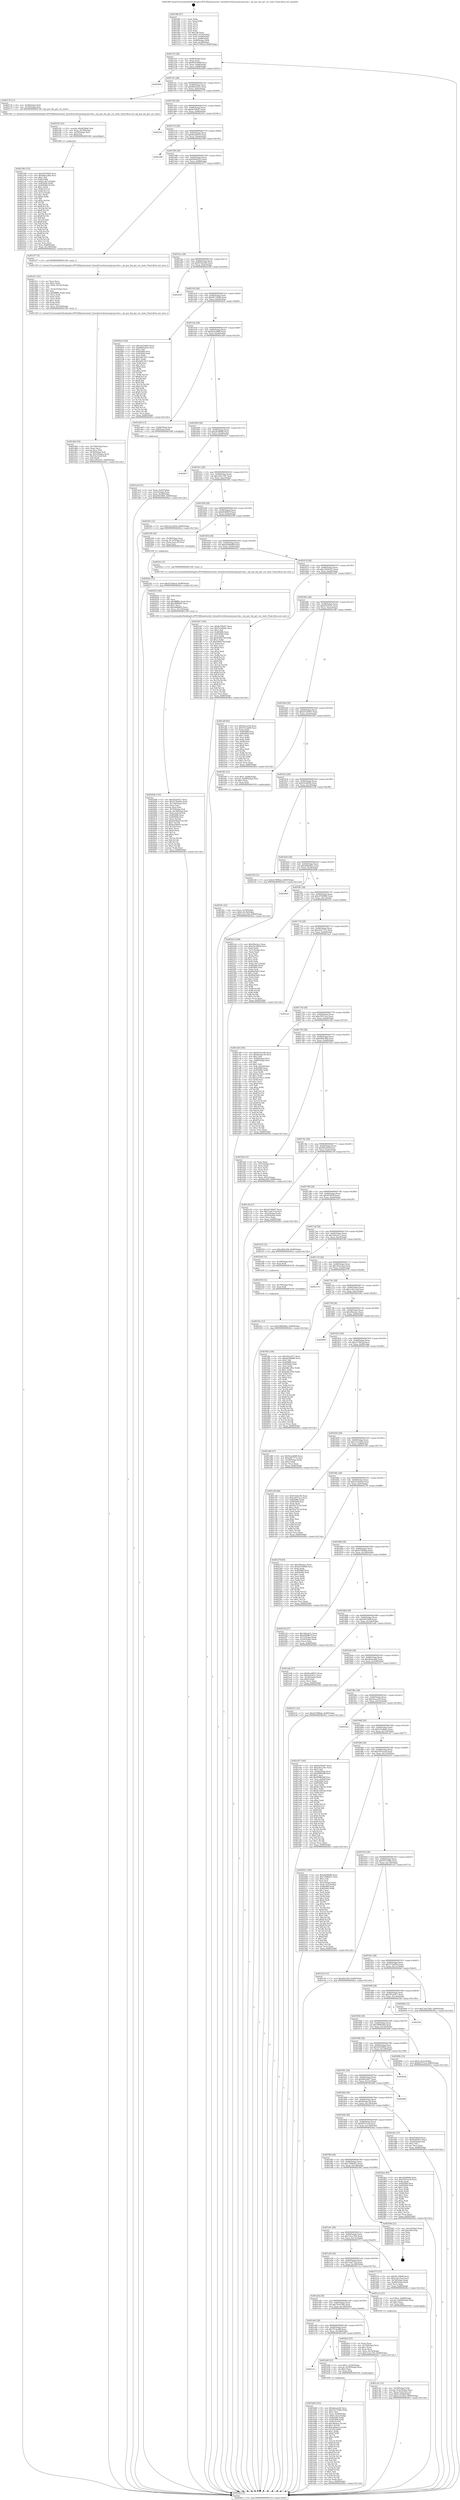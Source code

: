 digraph "0x4014f0" {
  label = "0x4014f0 (/mnt/c/Users/mathe/Desktop/tcc/POCII/binaries/extr_linuxdrivershwmonrpi-poe-fan.c_rpi_poe_fan_get_cur_state_Final-ollvm.out::main(0))"
  labelloc = "t"
  node[shape=record]

  Entry [label="",width=0.3,height=0.3,shape=circle,fillcolor=black,style=filled]
  "0x40151f" [label="{
     0x40151f [29]\l
     | [instrs]\l
     &nbsp;&nbsp;0x40151f \<+3\>: mov -0x80(%rbp),%eax\l
     &nbsp;&nbsp;0x401522 \<+2\>: mov %eax,%ecx\l
     &nbsp;&nbsp;0x401524 \<+6\>: sub $0x85d19000,%ecx\l
     &nbsp;&nbsp;0x40152a \<+6\>: mov %eax,-0x84(%rbp)\l
     &nbsp;&nbsp;0x401530 \<+6\>: mov %ecx,-0x88(%rbp)\l
     &nbsp;&nbsp;0x401536 \<+6\>: je 0000000000402404 \<main+0xf14\>\l
  }"]
  "0x402404" [label="{
     0x402404\l
  }", style=dashed]
  "0x40153c" [label="{
     0x40153c [28]\l
     | [instrs]\l
     &nbsp;&nbsp;0x40153c \<+5\>: jmp 0000000000401541 \<main+0x51\>\l
     &nbsp;&nbsp;0x401541 \<+6\>: mov -0x84(%rbp),%eax\l
     &nbsp;&nbsp;0x401547 \<+5\>: sub $0x8b45a25e,%eax\l
     &nbsp;&nbsp;0x40154c \<+6\>: mov %eax,-0x8c(%rbp)\l
     &nbsp;&nbsp;0x401552 \<+6\>: je 0000000000402174 \<main+0xc84\>\l
  }"]
  Exit [label="",width=0.3,height=0.3,shape=circle,fillcolor=black,style=filled,peripheries=2]
  "0x402174" [label="{
     0x402174 [13]\l
     | [instrs]\l
     &nbsp;&nbsp;0x402174 \<+4\>: mov -0x58(%rbp),%rdi\l
     &nbsp;&nbsp;0x402178 \<+4\>: mov -0x70(%rbp),%rsi\l
     &nbsp;&nbsp;0x40217c \<+5\>: call 00000000004013f0 \<rpi_poe_fan_get_cur_state\>\l
     | [calls]\l
     &nbsp;&nbsp;0x4013f0 \{1\} (/mnt/c/Users/mathe/Desktop/tcc/POCII/binaries/extr_linuxdrivershwmonrpi-poe-fan.c_rpi_poe_fan_get_cur_state_Final-ollvm.out::rpi_poe_fan_get_cur_state)\l
  }"]
  "0x401558" [label="{
     0x401558 [28]\l
     | [instrs]\l
     &nbsp;&nbsp;0x401558 \<+5\>: jmp 000000000040155d \<main+0x6d\>\l
     &nbsp;&nbsp;0x40155d \<+6\>: mov -0x84(%rbp),%eax\l
     &nbsp;&nbsp;0x401563 \<+5\>: sub $0x8e70fe67,%eax\l
     &nbsp;&nbsp;0x401568 \<+6\>: mov %eax,-0x90(%rbp)\l
     &nbsp;&nbsp;0x40156e \<+6\>: je 00000000004025dc \<main+0x10ec\>\l
  }"]
  "0x40235c" [label="{
     0x40235c [12]\l
     | [instrs]\l
     &nbsp;&nbsp;0x40235c \<+7\>: movl $0x59665b6a,-0x80(%rbp)\l
     &nbsp;&nbsp;0x402363 \<+5\>: jmp 00000000004026ce \<main+0x11de\>\l
  }"]
  "0x4025dc" [label="{
     0x4025dc\l
  }", style=dashed]
  "0x401574" [label="{
     0x401574 [28]\l
     | [instrs]\l
     &nbsp;&nbsp;0x401574 \<+5\>: jmp 0000000000401579 \<main+0x89\>\l
     &nbsp;&nbsp;0x401579 \<+6\>: mov -0x84(%rbp),%eax\l
     &nbsp;&nbsp;0x40157f \<+5\>: sub $0x8eed9015,%eax\l
     &nbsp;&nbsp;0x401584 \<+6\>: mov %eax,-0x94(%rbp)\l
     &nbsp;&nbsp;0x40158a \<+6\>: je 0000000000402368 \<main+0xe78\>\l
  }"]
  "0x402350" [label="{
     0x402350 [12]\l
     | [instrs]\l
     &nbsp;&nbsp;0x402350 \<+4\>: mov -0x70(%rbp),%rax\l
     &nbsp;&nbsp;0x402354 \<+3\>: mov %rax,%rdi\l
     &nbsp;&nbsp;0x402357 \<+5\>: call 0000000000401030 \<free@plt\>\l
     | [calls]\l
     &nbsp;&nbsp;0x401030 \{1\} (unknown)\l
  }"]
  "0x402368" [label="{
     0x402368\l
  }", style=dashed]
  "0x401590" [label="{
     0x401590 [28]\l
     | [instrs]\l
     &nbsp;&nbsp;0x401590 \<+5\>: jmp 0000000000401595 \<main+0xa5\>\l
     &nbsp;&nbsp;0x401595 \<+6\>: mov -0x84(%rbp),%eax\l
     &nbsp;&nbsp;0x40159b \<+5\>: sub $0x93002f23,%eax\l
     &nbsp;&nbsp;0x4015a0 \<+6\>: mov %eax,-0x98(%rbp)\l
     &nbsp;&nbsp;0x4015a6 \<+6\>: je 0000000000401d77 \<main+0x887\>\l
  }"]
  "0x40226c" [label="{
     0x40226c [12]\l
     | [instrs]\l
     &nbsp;&nbsp;0x40226c \<+7\>: movl $0x4318abcd,-0x80(%rbp)\l
     &nbsp;&nbsp;0x402273 \<+5\>: jmp 00000000004026ce \<main+0x11de\>\l
  }"]
  "0x401d77" [label="{
     0x401d77 [5]\l
     | [instrs]\l
     &nbsp;&nbsp;0x401d77 \<+5\>: call 0000000000401160 \<next_i\>\l
     | [calls]\l
     &nbsp;&nbsp;0x401160 \{1\} (/mnt/c/Users/mathe/Desktop/tcc/POCII/binaries/extr_linuxdrivershwmonrpi-poe-fan.c_rpi_poe_fan_get_cur_state_Final-ollvm.out::next_i)\l
  }"]
  "0x4015ac" [label="{
     0x4015ac [28]\l
     | [instrs]\l
     &nbsp;&nbsp;0x4015ac \<+5\>: jmp 00000000004015b1 \<main+0xc1\>\l
     &nbsp;&nbsp;0x4015b1 \<+6\>: mov -0x84(%rbp),%eax\l
     &nbsp;&nbsp;0x4015b7 \<+5\>: sub $0x9318cc66,%eax\l
     &nbsp;&nbsp;0x4015bc \<+6\>: mov %eax,-0x9c(%rbp)\l
     &nbsp;&nbsp;0x4015c2 \<+6\>: je 00000000004025d0 \<main+0x10e0\>\l
  }"]
  "0x402198" [label="{
     0x402198 [153]\l
     | [instrs]\l
     &nbsp;&nbsp;0x402198 \<+5\>: mov $0x5d354405,%esi\l
     &nbsp;&nbsp;0x40219d \<+5\>: mov $0x4bbacdb4,%ecx\l
     &nbsp;&nbsp;0x4021a2 \<+2\>: mov $0x1,%dl\l
     &nbsp;&nbsp;0x4021a4 \<+3\>: xor %r8d,%r8d\l
     &nbsp;&nbsp;0x4021a7 \<+7\>: movl $0x0,-0x7c(%rbp)\l
     &nbsp;&nbsp;0x4021ae \<+8\>: mov 0x405060,%r9d\l
     &nbsp;&nbsp;0x4021b6 \<+8\>: mov 0x405064,%r10d\l
     &nbsp;&nbsp;0x4021be \<+4\>: sub $0x1,%r8d\l
     &nbsp;&nbsp;0x4021c2 \<+3\>: mov %r9d,%r11d\l
     &nbsp;&nbsp;0x4021c5 \<+3\>: add %r8d,%r11d\l
     &nbsp;&nbsp;0x4021c8 \<+4\>: imul %r11d,%r9d\l
     &nbsp;&nbsp;0x4021cc \<+4\>: and $0x1,%r9d\l
     &nbsp;&nbsp;0x4021d0 \<+4\>: cmp $0x0,%r9d\l
     &nbsp;&nbsp;0x4021d4 \<+3\>: sete %bl\l
     &nbsp;&nbsp;0x4021d7 \<+4\>: cmp $0xa,%r10d\l
     &nbsp;&nbsp;0x4021db \<+4\>: setl %r14b\l
     &nbsp;&nbsp;0x4021df \<+3\>: mov %bl,%r15b\l
     &nbsp;&nbsp;0x4021e2 \<+4\>: xor $0xff,%r15b\l
     &nbsp;&nbsp;0x4021e6 \<+3\>: mov %r14b,%r12b\l
     &nbsp;&nbsp;0x4021e9 \<+4\>: xor $0xff,%r12b\l
     &nbsp;&nbsp;0x4021ed \<+3\>: xor $0x1,%dl\l
     &nbsp;&nbsp;0x4021f0 \<+3\>: mov %r15b,%r13b\l
     &nbsp;&nbsp;0x4021f3 \<+4\>: and $0xff,%r13b\l
     &nbsp;&nbsp;0x4021f7 \<+2\>: and %dl,%bl\l
     &nbsp;&nbsp;0x4021f9 \<+3\>: mov %r12b,%dil\l
     &nbsp;&nbsp;0x4021fc \<+4\>: and $0xff,%dil\l
     &nbsp;&nbsp;0x402200 \<+3\>: and %dl,%r14b\l
     &nbsp;&nbsp;0x402203 \<+3\>: or %bl,%r13b\l
     &nbsp;&nbsp;0x402206 \<+3\>: or %r14b,%dil\l
     &nbsp;&nbsp;0x402209 \<+3\>: xor %dil,%r13b\l
     &nbsp;&nbsp;0x40220c \<+3\>: or %r12b,%r15b\l
     &nbsp;&nbsp;0x40220f \<+4\>: xor $0xff,%r15b\l
     &nbsp;&nbsp;0x402213 \<+3\>: or $0x1,%dl\l
     &nbsp;&nbsp;0x402216 \<+3\>: and %dl,%r15b\l
     &nbsp;&nbsp;0x402219 \<+3\>: or %r15b,%r13b\l
     &nbsp;&nbsp;0x40221c \<+4\>: test $0x1,%r13b\l
     &nbsp;&nbsp;0x402220 \<+3\>: cmovne %ecx,%esi\l
     &nbsp;&nbsp;0x402223 \<+3\>: mov %esi,-0x80(%rbp)\l
     &nbsp;&nbsp;0x402226 \<+6\>: mov %eax,-0x158(%rbp)\l
     &nbsp;&nbsp;0x40222c \<+5\>: jmp 00000000004026ce \<main+0x11de\>\l
  }"]
  "0x4025d0" [label="{
     0x4025d0\l
  }", style=dashed]
  "0x4015c8" [label="{
     0x4015c8 [28]\l
     | [instrs]\l
     &nbsp;&nbsp;0x4015c8 \<+5\>: jmp 00000000004015cd \<main+0xdd\>\l
     &nbsp;&nbsp;0x4015cd \<+6\>: mov -0x84(%rbp),%eax\l
     &nbsp;&nbsp;0x4015d3 \<+5\>: sub $0x94c7db89,%eax\l
     &nbsp;&nbsp;0x4015d8 \<+6\>: mov %eax,-0xa0(%rbp)\l
     &nbsp;&nbsp;0x4015de \<+6\>: je 00000000004020e4 \<main+0xbf4\>\l
  }"]
  "0x402181" [label="{
     0x402181 [23]\l
     | [instrs]\l
     &nbsp;&nbsp;0x402181 \<+10\>: movabs $0x4030b6,%rdi\l
     &nbsp;&nbsp;0x40218b \<+3\>: mov %eax,-0x78(%rbp)\l
     &nbsp;&nbsp;0x40218e \<+3\>: mov -0x78(%rbp),%esi\l
     &nbsp;&nbsp;0x402191 \<+2\>: mov $0x0,%al\l
     &nbsp;&nbsp;0x402193 \<+5\>: call 0000000000401040 \<printf@plt\>\l
     | [calls]\l
     &nbsp;&nbsp;0x401040 \{1\} (unknown)\l
  }"]
  "0x4020e4" [label="{
     0x4020e4 [144]\l
     | [instrs]\l
     &nbsp;&nbsp;0x4020e4 \<+5\>: mov $0x5d354405,%eax\l
     &nbsp;&nbsp;0x4020e9 \<+5\>: mov $0x8b45a25e,%ecx\l
     &nbsp;&nbsp;0x4020ee \<+2\>: mov $0x1,%dl\l
     &nbsp;&nbsp;0x4020f0 \<+7\>: mov 0x405060,%esi\l
     &nbsp;&nbsp;0x4020f7 \<+7\>: mov 0x405064,%edi\l
     &nbsp;&nbsp;0x4020fe \<+3\>: mov %esi,%r8d\l
     &nbsp;&nbsp;0x402101 \<+7\>: add $0x5d013d17,%r8d\l
     &nbsp;&nbsp;0x402108 \<+4\>: sub $0x1,%r8d\l
     &nbsp;&nbsp;0x40210c \<+7\>: sub $0x5d013d17,%r8d\l
     &nbsp;&nbsp;0x402113 \<+4\>: imul %r8d,%esi\l
     &nbsp;&nbsp;0x402117 \<+3\>: and $0x1,%esi\l
     &nbsp;&nbsp;0x40211a \<+3\>: cmp $0x0,%esi\l
     &nbsp;&nbsp;0x40211d \<+4\>: sete %r9b\l
     &nbsp;&nbsp;0x402121 \<+3\>: cmp $0xa,%edi\l
     &nbsp;&nbsp;0x402124 \<+4\>: setl %r10b\l
     &nbsp;&nbsp;0x402128 \<+3\>: mov %r9b,%r11b\l
     &nbsp;&nbsp;0x40212b \<+4\>: xor $0xff,%r11b\l
     &nbsp;&nbsp;0x40212f \<+3\>: mov %r10b,%bl\l
     &nbsp;&nbsp;0x402132 \<+3\>: xor $0xff,%bl\l
     &nbsp;&nbsp;0x402135 \<+3\>: xor $0x0,%dl\l
     &nbsp;&nbsp;0x402138 \<+3\>: mov %r11b,%r14b\l
     &nbsp;&nbsp;0x40213b \<+4\>: and $0x0,%r14b\l
     &nbsp;&nbsp;0x40213f \<+3\>: and %dl,%r9b\l
     &nbsp;&nbsp;0x402142 \<+3\>: mov %bl,%r15b\l
     &nbsp;&nbsp;0x402145 \<+4\>: and $0x0,%r15b\l
     &nbsp;&nbsp;0x402149 \<+3\>: and %dl,%r10b\l
     &nbsp;&nbsp;0x40214c \<+3\>: or %r9b,%r14b\l
     &nbsp;&nbsp;0x40214f \<+3\>: or %r10b,%r15b\l
     &nbsp;&nbsp;0x402152 \<+3\>: xor %r15b,%r14b\l
     &nbsp;&nbsp;0x402155 \<+3\>: or %bl,%r11b\l
     &nbsp;&nbsp;0x402158 \<+4\>: xor $0xff,%r11b\l
     &nbsp;&nbsp;0x40215c \<+3\>: or $0x0,%dl\l
     &nbsp;&nbsp;0x40215f \<+3\>: and %dl,%r11b\l
     &nbsp;&nbsp;0x402162 \<+3\>: or %r11b,%r14b\l
     &nbsp;&nbsp;0x402165 \<+4\>: test $0x1,%r14b\l
     &nbsp;&nbsp;0x402169 \<+3\>: cmovne %ecx,%eax\l
     &nbsp;&nbsp;0x40216c \<+3\>: mov %eax,-0x80(%rbp)\l
     &nbsp;&nbsp;0x40216f \<+5\>: jmp 00000000004026ce \<main+0x11de\>\l
  }"]
  "0x4015e4" [label="{
     0x4015e4 [28]\l
     | [instrs]\l
     &nbsp;&nbsp;0x4015e4 \<+5\>: jmp 00000000004015e9 \<main+0xf9\>\l
     &nbsp;&nbsp;0x4015e9 \<+6\>: mov -0x84(%rbp),%eax\l
     &nbsp;&nbsp;0x4015ef \<+5\>: sub $0x9cacb848,%eax\l
     &nbsp;&nbsp;0x4015f4 \<+6\>: mov %eax,-0xa4(%rbp)\l
     &nbsp;&nbsp;0x4015fa \<+6\>: je 0000000000401ab9 \<main+0x5c9\>\l
  }"]
  "0x40204b" [label="{
     0x40204b [116]\l
     | [instrs]\l
     &nbsp;&nbsp;0x40204b \<+5\>: mov $0x591dc917,%ecx\l
     &nbsp;&nbsp;0x402050 \<+5\>: mov $0x5576a05b,%edx\l
     &nbsp;&nbsp;0x402055 \<+6\>: mov -0x154(%rbp),%esi\l
     &nbsp;&nbsp;0x40205b \<+3\>: imul %eax,%esi\l
     &nbsp;&nbsp;0x40205e \<+3\>: movslq %esi,%rdi\l
     &nbsp;&nbsp;0x402061 \<+4\>: mov -0x70(%rbp),%r8\l
     &nbsp;&nbsp;0x402065 \<+4\>: movslq -0x74(%rbp),%r9\l
     &nbsp;&nbsp;0x402069 \<+4\>: mov %rdi,(%r8,%r9,8)\l
     &nbsp;&nbsp;0x40206d \<+7\>: mov 0x405060,%eax\l
     &nbsp;&nbsp;0x402074 \<+7\>: mov 0x405064,%esi\l
     &nbsp;&nbsp;0x40207b \<+3\>: mov %eax,%r10d\l
     &nbsp;&nbsp;0x40207e \<+7\>: add $0xfed394d5,%r10d\l
     &nbsp;&nbsp;0x402085 \<+4\>: sub $0x1,%r10d\l
     &nbsp;&nbsp;0x402089 \<+7\>: sub $0xfed394d5,%r10d\l
     &nbsp;&nbsp;0x402090 \<+4\>: imul %r10d,%eax\l
     &nbsp;&nbsp;0x402094 \<+3\>: and $0x1,%eax\l
     &nbsp;&nbsp;0x402097 \<+3\>: cmp $0x0,%eax\l
     &nbsp;&nbsp;0x40209a \<+4\>: sete %r11b\l
     &nbsp;&nbsp;0x40209e \<+3\>: cmp $0xa,%esi\l
     &nbsp;&nbsp;0x4020a1 \<+3\>: setl %bl\l
     &nbsp;&nbsp;0x4020a4 \<+3\>: mov %r11b,%r14b\l
     &nbsp;&nbsp;0x4020a7 \<+3\>: and %bl,%r14b\l
     &nbsp;&nbsp;0x4020aa \<+3\>: xor %bl,%r11b\l
     &nbsp;&nbsp;0x4020ad \<+3\>: or %r11b,%r14b\l
     &nbsp;&nbsp;0x4020b0 \<+4\>: test $0x1,%r14b\l
     &nbsp;&nbsp;0x4020b4 \<+3\>: cmovne %edx,%ecx\l
     &nbsp;&nbsp;0x4020b7 \<+3\>: mov %ecx,-0x80(%rbp)\l
     &nbsp;&nbsp;0x4020ba \<+5\>: jmp 00000000004026ce \<main+0x11de\>\l
  }"]
  "0x401ab9" [label="{
     0x401ab9 [13]\l
     | [instrs]\l
     &nbsp;&nbsp;0x401ab9 \<+4\>: mov -0x48(%rbp),%rax\l
     &nbsp;&nbsp;0x401abd \<+4\>: mov 0x8(%rax),%rdi\l
     &nbsp;&nbsp;0x401ac1 \<+5\>: call 0000000000401060 \<atoi@plt\>\l
     | [calls]\l
     &nbsp;&nbsp;0x401060 \{1\} (unknown)\l
  }"]
  "0x401600" [label="{
     0x401600 [28]\l
     | [instrs]\l
     &nbsp;&nbsp;0x401600 \<+5\>: jmp 0000000000401605 \<main+0x115\>\l
     &nbsp;&nbsp;0x401605 \<+6\>: mov -0x84(%rbp),%eax\l
     &nbsp;&nbsp;0x40160b \<+5\>: sub $0xa0248fd6,%eax\l
     &nbsp;&nbsp;0x401610 \<+6\>: mov %eax,-0xa8(%rbp)\l
     &nbsp;&nbsp;0x401616 \<+6\>: je 00000000004026c7 \<main+0x11d7\>\l
  }"]
  "0x402023" [label="{
     0x402023 [40]\l
     | [instrs]\l
     &nbsp;&nbsp;0x402023 \<+5\>: mov $0x2,%ecx\l
     &nbsp;&nbsp;0x402028 \<+1\>: cltd\l
     &nbsp;&nbsp;0x402029 \<+2\>: idiv %ecx\l
     &nbsp;&nbsp;0x40202b \<+6\>: imul $0xfffffffe,%edx,%ecx\l
     &nbsp;&nbsp;0x402031 \<+6\>: add $0xcf68b665,%ecx\l
     &nbsp;&nbsp;0x402037 \<+3\>: add $0x1,%ecx\l
     &nbsp;&nbsp;0x40203a \<+6\>: sub $0xcf68b665,%ecx\l
     &nbsp;&nbsp;0x402040 \<+6\>: mov %ecx,-0x154(%rbp)\l
     &nbsp;&nbsp;0x402046 \<+5\>: call 0000000000401160 \<next_i\>\l
     | [calls]\l
     &nbsp;&nbsp;0x401160 \{1\} (/mnt/c/Users/mathe/Desktop/tcc/POCII/binaries/extr_linuxdrivershwmonrpi-poe-fan.c_rpi_poe_fan_get_cur_state_Final-ollvm.out::next_i)\l
  }"]
  "0x4026c7" [label="{
     0x4026c7\l
  }", style=dashed]
  "0x40161c" [label="{
     0x40161c [28]\l
     | [instrs]\l
     &nbsp;&nbsp;0x40161c \<+5\>: jmp 0000000000401621 \<main+0x131\>\l
     &nbsp;&nbsp;0x401621 \<+6\>: mov -0x84(%rbp),%eax\l
     &nbsp;&nbsp;0x401627 \<+5\>: sub $0xa361c3b1,%eax\l
     &nbsp;&nbsp;0x40162c \<+6\>: mov %eax,-0xac(%rbp)\l
     &nbsp;&nbsp;0x401632 \<+6\>: je 0000000000401f0c \<main+0xa1c\>\l
  }"]
  "0x401f5c" [label="{
     0x401f5c [23]\l
     | [instrs]\l
     &nbsp;&nbsp;0x401f5c \<+4\>: mov %rax,-0x70(%rbp)\l
     &nbsp;&nbsp;0x401f60 \<+7\>: movl $0x0,-0x74(%rbp)\l
     &nbsp;&nbsp;0x401f67 \<+7\>: movl $0x7a3a135b,-0x80(%rbp)\l
     &nbsp;&nbsp;0x401f6e \<+5\>: jmp 00000000004026ce \<main+0x11de\>\l
  }"]
  "0x401f0c" [label="{
     0x401f0c [12]\l
     | [instrs]\l
     &nbsp;&nbsp;0x401f0c \<+7\>: movl $0x3c2c2d5d,-0x80(%rbp)\l
     &nbsp;&nbsp;0x401f13 \<+5\>: jmp 00000000004026ce \<main+0x11de\>\l
  }"]
  "0x401638" [label="{
     0x401638 [28]\l
     | [instrs]\l
     &nbsp;&nbsp;0x401638 \<+5\>: jmp 000000000040163d \<main+0x14d\>\l
     &nbsp;&nbsp;0x40163d \<+6\>: mov -0x84(%rbp),%eax\l
     &nbsp;&nbsp;0x401643 \<+5\>: sub $0xb8289b7f,%eax\l
     &nbsp;&nbsp;0x401648 \<+6\>: mov %eax,-0xb0(%rbp)\l
     &nbsp;&nbsp;0x40164e \<+6\>: je 0000000000402258 \<main+0xd68\>\l
  }"]
  "0x401db0" [label="{
     0x401db0 [39]\l
     | [instrs]\l
     &nbsp;&nbsp;0x401db0 \<+6\>: mov -0x150(%rbp),%ecx\l
     &nbsp;&nbsp;0x401db6 \<+3\>: imul %eax,%ecx\l
     &nbsp;&nbsp;0x401db9 \<+3\>: movslq %ecx,%r8\l
     &nbsp;&nbsp;0x401dbc \<+4\>: mov -0x58(%rbp),%r9\l
     &nbsp;&nbsp;0x401dc0 \<+4\>: movslq -0x5c(%rbp),%r10\l
     &nbsp;&nbsp;0x401dc4 \<+4\>: mov (%r9,%r10,8),%r9\l
     &nbsp;&nbsp;0x401dc8 \<+3\>: mov %r8,(%r9)\l
     &nbsp;&nbsp;0x401dcb \<+7\>: movl $0xc2954101,-0x80(%rbp)\l
     &nbsp;&nbsp;0x401dd2 \<+5\>: jmp 00000000004026ce \<main+0x11de\>\l
  }"]
  "0x402258" [label="{
     0x402258 [20]\l
     | [instrs]\l
     &nbsp;&nbsp;0x402258 \<+4\>: mov -0x58(%rbp),%rax\l
     &nbsp;&nbsp;0x40225c \<+4\>: movslq -0x7c(%rbp),%rcx\l
     &nbsp;&nbsp;0x402260 \<+4\>: mov (%rax,%rcx,8),%rax\l
     &nbsp;&nbsp;0x402264 \<+3\>: mov %rax,%rdi\l
     &nbsp;&nbsp;0x402267 \<+5\>: call 0000000000401030 \<free@plt\>\l
     | [calls]\l
     &nbsp;&nbsp;0x401030 \{1\} (unknown)\l
  }"]
  "0x401654" [label="{
     0x401654 [28]\l
     | [instrs]\l
     &nbsp;&nbsp;0x401654 \<+5\>: jmp 0000000000401659 \<main+0x169\>\l
     &nbsp;&nbsp;0x401659 \<+6\>: mov -0x84(%rbp),%eax\l
     &nbsp;&nbsp;0x40165f \<+5\>: sub $0xbd366d89,%eax\l
     &nbsp;&nbsp;0x401664 \<+6\>: mov %eax,-0xb4(%rbp)\l
     &nbsp;&nbsp;0x40166a \<+6\>: je 000000000040201e \<main+0xb2e\>\l
  }"]
  "0x401d7c" [label="{
     0x401d7c [52]\l
     | [instrs]\l
     &nbsp;&nbsp;0x401d7c \<+2\>: xor %ecx,%ecx\l
     &nbsp;&nbsp;0x401d7e \<+5\>: mov $0x2,%edx\l
     &nbsp;&nbsp;0x401d83 \<+6\>: mov %edx,-0x14c(%rbp)\l
     &nbsp;&nbsp;0x401d89 \<+1\>: cltd\l
     &nbsp;&nbsp;0x401d8a \<+6\>: mov -0x14c(%rbp),%esi\l
     &nbsp;&nbsp;0x401d90 \<+2\>: idiv %esi\l
     &nbsp;&nbsp;0x401d92 \<+6\>: imul $0xfffffffe,%edx,%edx\l
     &nbsp;&nbsp;0x401d98 \<+2\>: mov %ecx,%edi\l
     &nbsp;&nbsp;0x401d9a \<+2\>: sub %edx,%edi\l
     &nbsp;&nbsp;0x401d9c \<+2\>: mov %ecx,%edx\l
     &nbsp;&nbsp;0x401d9e \<+3\>: sub $0x1,%edx\l
     &nbsp;&nbsp;0x401da1 \<+2\>: add %edx,%edi\l
     &nbsp;&nbsp;0x401da3 \<+2\>: sub %edi,%ecx\l
     &nbsp;&nbsp;0x401da5 \<+6\>: mov %ecx,-0x150(%rbp)\l
     &nbsp;&nbsp;0x401dab \<+5\>: call 0000000000401160 \<next_i\>\l
     | [calls]\l
     &nbsp;&nbsp;0x401160 \{1\} (/mnt/c/Users/mathe/Desktop/tcc/POCII/binaries/extr_linuxdrivershwmonrpi-poe-fan.c_rpi_poe_fan_get_cur_state_Final-ollvm.out::next_i)\l
  }"]
  "0x40201e" [label="{
     0x40201e [5]\l
     | [instrs]\l
     &nbsp;&nbsp;0x40201e \<+5\>: call 0000000000401160 \<next_i\>\l
     | [calls]\l
     &nbsp;&nbsp;0x401160 \{1\} (/mnt/c/Users/mathe/Desktop/tcc/POCII/binaries/extr_linuxdrivershwmonrpi-poe-fan.c_rpi_poe_fan_get_cur_state_Final-ollvm.out::next_i)\l
  }"]
  "0x401670" [label="{
     0x401670 [28]\l
     | [instrs]\l
     &nbsp;&nbsp;0x401670 \<+5\>: jmp 0000000000401675 \<main+0x185\>\l
     &nbsp;&nbsp;0x401675 \<+6\>: mov -0x84(%rbp),%eax\l
     &nbsp;&nbsp;0x40167b \<+5\>: sub $0xc2954101,%eax\l
     &nbsp;&nbsp;0x401680 \<+6\>: mov %eax,-0xb8(%rbp)\l
     &nbsp;&nbsp;0x401686 \<+6\>: je 0000000000401dd7 \<main+0x8e7\>\l
  }"]
  "0x401c41" [label="{
     0x401c41 [31]\l
     | [instrs]\l
     &nbsp;&nbsp;0x401c41 \<+4\>: mov -0x58(%rbp),%rdi\l
     &nbsp;&nbsp;0x401c45 \<+4\>: movslq -0x5c(%rbp),%rcx\l
     &nbsp;&nbsp;0x401c49 \<+4\>: mov %rax,(%rdi,%rcx,8)\l
     &nbsp;&nbsp;0x401c4d \<+7\>: movl $0x0,-0x64(%rbp)\l
     &nbsp;&nbsp;0x401c54 \<+7\>: movl $0x3c2c2d5d,-0x80(%rbp)\l
     &nbsp;&nbsp;0x401c5b \<+5\>: jmp 00000000004026ce \<main+0x11de\>\l
  }"]
  "0x401dd7" [label="{
     0x401dd7 [144]\l
     | [instrs]\l
     &nbsp;&nbsp;0x401dd7 \<+5\>: mov $0x8e70fe67,%eax\l
     &nbsp;&nbsp;0x401ddc \<+5\>: mov $0x523e8ddc,%ecx\l
     &nbsp;&nbsp;0x401de1 \<+2\>: mov $0x1,%dl\l
     &nbsp;&nbsp;0x401de3 \<+7\>: mov 0x405060,%esi\l
     &nbsp;&nbsp;0x401dea \<+7\>: mov 0x405064,%edi\l
     &nbsp;&nbsp;0x401df1 \<+3\>: mov %esi,%r8d\l
     &nbsp;&nbsp;0x401df4 \<+7\>: add $0x939437bf,%r8d\l
     &nbsp;&nbsp;0x401dfb \<+4\>: sub $0x1,%r8d\l
     &nbsp;&nbsp;0x401dff \<+7\>: sub $0x939437bf,%r8d\l
     &nbsp;&nbsp;0x401e06 \<+4\>: imul %r8d,%esi\l
     &nbsp;&nbsp;0x401e0a \<+3\>: and $0x1,%esi\l
     &nbsp;&nbsp;0x401e0d \<+3\>: cmp $0x0,%esi\l
     &nbsp;&nbsp;0x401e10 \<+4\>: sete %r9b\l
     &nbsp;&nbsp;0x401e14 \<+3\>: cmp $0xa,%edi\l
     &nbsp;&nbsp;0x401e17 \<+4\>: setl %r10b\l
     &nbsp;&nbsp;0x401e1b \<+3\>: mov %r9b,%r11b\l
     &nbsp;&nbsp;0x401e1e \<+4\>: xor $0xff,%r11b\l
     &nbsp;&nbsp;0x401e22 \<+3\>: mov %r10b,%bl\l
     &nbsp;&nbsp;0x401e25 \<+3\>: xor $0xff,%bl\l
     &nbsp;&nbsp;0x401e28 \<+3\>: xor $0x1,%dl\l
     &nbsp;&nbsp;0x401e2b \<+3\>: mov %r11b,%r14b\l
     &nbsp;&nbsp;0x401e2e \<+4\>: and $0xff,%r14b\l
     &nbsp;&nbsp;0x401e32 \<+3\>: and %dl,%r9b\l
     &nbsp;&nbsp;0x401e35 \<+3\>: mov %bl,%r15b\l
     &nbsp;&nbsp;0x401e38 \<+4\>: and $0xff,%r15b\l
     &nbsp;&nbsp;0x401e3c \<+3\>: and %dl,%r10b\l
     &nbsp;&nbsp;0x401e3f \<+3\>: or %r9b,%r14b\l
     &nbsp;&nbsp;0x401e42 \<+3\>: or %r10b,%r15b\l
     &nbsp;&nbsp;0x401e45 \<+3\>: xor %r15b,%r14b\l
     &nbsp;&nbsp;0x401e48 \<+3\>: or %bl,%r11b\l
     &nbsp;&nbsp;0x401e4b \<+4\>: xor $0xff,%r11b\l
     &nbsp;&nbsp;0x401e4f \<+3\>: or $0x1,%dl\l
     &nbsp;&nbsp;0x401e52 \<+3\>: and %dl,%r11b\l
     &nbsp;&nbsp;0x401e55 \<+3\>: or %r11b,%r14b\l
     &nbsp;&nbsp;0x401e58 \<+4\>: test $0x1,%r14b\l
     &nbsp;&nbsp;0x401e5c \<+3\>: cmovne %ecx,%eax\l
     &nbsp;&nbsp;0x401e5f \<+3\>: mov %eax,-0x80(%rbp)\l
     &nbsp;&nbsp;0x401e62 \<+5\>: jmp 00000000004026ce \<main+0x11de\>\l
  }"]
  "0x40168c" [label="{
     0x40168c [28]\l
     | [instrs]\l
     &nbsp;&nbsp;0x40168c \<+5\>: jmp 0000000000401691 \<main+0x1a1\>\l
     &nbsp;&nbsp;0x401691 \<+6\>: mov -0x84(%rbp),%eax\l
     &nbsp;&nbsp;0x401697 \<+5\>: sub $0xd163f12c,%eax\l
     &nbsp;&nbsp;0x40169c \<+6\>: mov %eax,-0xbc(%rbp)\l
     &nbsp;&nbsp;0x4016a2 \<+6\>: je 0000000000401af6 \<main+0x606\>\l
  }"]
  "0x401b60" [label="{
     0x401b60 [163]\l
     | [instrs]\l
     &nbsp;&nbsp;0x401b60 \<+5\>: mov $0x4eecac02,%ecx\l
     &nbsp;&nbsp;0x401b65 \<+5\>: mov $0x5537108a,%edx\l
     &nbsp;&nbsp;0x401b6a \<+3\>: mov $0x1,%sil\l
     &nbsp;&nbsp;0x401b6d \<+4\>: mov %rax,-0x58(%rbp)\l
     &nbsp;&nbsp;0x401b71 \<+7\>: movl $0x0,-0x5c(%rbp)\l
     &nbsp;&nbsp;0x401b78 \<+8\>: mov 0x405060,%r8d\l
     &nbsp;&nbsp;0x401b80 \<+8\>: mov 0x405064,%r9d\l
     &nbsp;&nbsp;0x401b88 \<+3\>: mov %r8d,%r10d\l
     &nbsp;&nbsp;0x401b8b \<+7\>: sub $0xc46a4ca,%r10d\l
     &nbsp;&nbsp;0x401b92 \<+4\>: sub $0x1,%r10d\l
     &nbsp;&nbsp;0x401b96 \<+7\>: add $0xc46a4ca,%r10d\l
     &nbsp;&nbsp;0x401b9d \<+4\>: imul %r10d,%r8d\l
     &nbsp;&nbsp;0x401ba1 \<+4\>: and $0x1,%r8d\l
     &nbsp;&nbsp;0x401ba5 \<+4\>: cmp $0x0,%r8d\l
     &nbsp;&nbsp;0x401ba9 \<+4\>: sete %r11b\l
     &nbsp;&nbsp;0x401bad \<+4\>: cmp $0xa,%r9d\l
     &nbsp;&nbsp;0x401bb1 \<+3\>: setl %bl\l
     &nbsp;&nbsp;0x401bb4 \<+3\>: mov %r11b,%r14b\l
     &nbsp;&nbsp;0x401bb7 \<+4\>: xor $0xff,%r14b\l
     &nbsp;&nbsp;0x401bbb \<+3\>: mov %bl,%r15b\l
     &nbsp;&nbsp;0x401bbe \<+4\>: xor $0xff,%r15b\l
     &nbsp;&nbsp;0x401bc2 \<+4\>: xor $0x1,%sil\l
     &nbsp;&nbsp;0x401bc6 \<+3\>: mov %r14b,%r12b\l
     &nbsp;&nbsp;0x401bc9 \<+4\>: and $0xff,%r12b\l
     &nbsp;&nbsp;0x401bcd \<+3\>: and %sil,%r11b\l
     &nbsp;&nbsp;0x401bd0 \<+3\>: mov %r15b,%r13b\l
     &nbsp;&nbsp;0x401bd3 \<+4\>: and $0xff,%r13b\l
     &nbsp;&nbsp;0x401bd7 \<+3\>: and %sil,%bl\l
     &nbsp;&nbsp;0x401bda \<+3\>: or %r11b,%r12b\l
     &nbsp;&nbsp;0x401bdd \<+3\>: or %bl,%r13b\l
     &nbsp;&nbsp;0x401be0 \<+3\>: xor %r13b,%r12b\l
     &nbsp;&nbsp;0x401be3 \<+3\>: or %r15b,%r14b\l
     &nbsp;&nbsp;0x401be6 \<+4\>: xor $0xff,%r14b\l
     &nbsp;&nbsp;0x401bea \<+4\>: or $0x1,%sil\l
     &nbsp;&nbsp;0x401bee \<+3\>: and %sil,%r14b\l
     &nbsp;&nbsp;0x401bf1 \<+3\>: or %r14b,%r12b\l
     &nbsp;&nbsp;0x401bf4 \<+4\>: test $0x1,%r12b\l
     &nbsp;&nbsp;0x401bf8 \<+3\>: cmovne %edx,%ecx\l
     &nbsp;&nbsp;0x401bfb \<+3\>: mov %ecx,-0x80(%rbp)\l
     &nbsp;&nbsp;0x401bfe \<+5\>: jmp 00000000004026ce \<main+0x11de\>\l
  }"]
  "0x401af6" [label="{
     0x401af6 [83]\l
     | [instrs]\l
     &nbsp;&nbsp;0x401af6 \<+5\>: mov $0x4eecac02,%eax\l
     &nbsp;&nbsp;0x401afb \<+5\>: mov $0x7f13aa08,%ecx\l
     &nbsp;&nbsp;0x401b00 \<+2\>: xor %edx,%edx\l
     &nbsp;&nbsp;0x401b02 \<+7\>: mov 0x405060,%esi\l
     &nbsp;&nbsp;0x401b09 \<+7\>: mov 0x405064,%edi\l
     &nbsp;&nbsp;0x401b10 \<+3\>: sub $0x1,%edx\l
     &nbsp;&nbsp;0x401b13 \<+3\>: mov %esi,%r8d\l
     &nbsp;&nbsp;0x401b16 \<+3\>: add %edx,%r8d\l
     &nbsp;&nbsp;0x401b19 \<+4\>: imul %r8d,%esi\l
     &nbsp;&nbsp;0x401b1d \<+3\>: and $0x1,%esi\l
     &nbsp;&nbsp;0x401b20 \<+3\>: cmp $0x0,%esi\l
     &nbsp;&nbsp;0x401b23 \<+4\>: sete %r9b\l
     &nbsp;&nbsp;0x401b27 \<+3\>: cmp $0xa,%edi\l
     &nbsp;&nbsp;0x401b2a \<+4\>: setl %r10b\l
     &nbsp;&nbsp;0x401b2e \<+3\>: mov %r9b,%r11b\l
     &nbsp;&nbsp;0x401b31 \<+3\>: and %r10b,%r11b\l
     &nbsp;&nbsp;0x401b34 \<+3\>: xor %r10b,%r9b\l
     &nbsp;&nbsp;0x401b37 \<+3\>: or %r9b,%r11b\l
     &nbsp;&nbsp;0x401b3a \<+4\>: test $0x1,%r11b\l
     &nbsp;&nbsp;0x401b3e \<+3\>: cmovne %ecx,%eax\l
     &nbsp;&nbsp;0x401b41 \<+3\>: mov %eax,-0x80(%rbp)\l
     &nbsp;&nbsp;0x401b44 \<+5\>: jmp 00000000004026ce \<main+0x11de\>\l
  }"]
  "0x4016a8" [label="{
     0x4016a8 [28]\l
     | [instrs]\l
     &nbsp;&nbsp;0x4016a8 \<+5\>: jmp 00000000004016ad \<main+0x1bd\>\l
     &nbsp;&nbsp;0x4016ad \<+6\>: mov -0x84(%rbp),%eax\l
     &nbsp;&nbsp;0x4016b3 \<+5\>: sub $0xd3338307,%eax\l
     &nbsp;&nbsp;0x4016b8 \<+6\>: mov %eax,-0xc0(%rbp)\l
     &nbsp;&nbsp;0x4016be \<+6\>: je 0000000000401f45 \<main+0xa55\>\l
  }"]
  "0x401a7c" [label="{
     0x401a7c\l
  }", style=dashed]
  "0x401f45" [label="{
     0x401f45 [23]\l
     | [instrs]\l
     &nbsp;&nbsp;0x401f45 \<+7\>: movl $0x1,-0x68(%rbp)\l
     &nbsp;&nbsp;0x401f4c \<+4\>: movslq -0x68(%rbp),%rax\l
     &nbsp;&nbsp;0x401f50 \<+4\>: shl $0x3,%rax\l
     &nbsp;&nbsp;0x401f54 \<+3\>: mov %rax,%rdi\l
     &nbsp;&nbsp;0x401f57 \<+5\>: call 0000000000401050 \<malloc@plt\>\l
     | [calls]\l
     &nbsp;&nbsp;0x401050 \{1\} (unknown)\l
  }"]
  "0x4016c4" [label="{
     0x4016c4 [28]\l
     | [instrs]\l
     &nbsp;&nbsp;0x4016c4 \<+5\>: jmp 00000000004016c9 \<main+0x1d9\>\l
     &nbsp;&nbsp;0x4016c9 \<+6\>: mov -0x84(%rbp),%eax\l
     &nbsp;&nbsp;0x4016cf \<+5\>: sub $0xd3ca964d,%eax\l
     &nbsp;&nbsp;0x4016d4 \<+6\>: mov %eax,-0xc4(%rbp)\l
     &nbsp;&nbsp;0x4016da \<+6\>: je 0000000000402338 \<main+0xe48\>\l
  }"]
  "0x401b49" [label="{
     0x401b49 [23]\l
     | [instrs]\l
     &nbsp;&nbsp;0x401b49 \<+7\>: movl $0x1,-0x50(%rbp)\l
     &nbsp;&nbsp;0x401b50 \<+4\>: movslq -0x50(%rbp),%rax\l
     &nbsp;&nbsp;0x401b54 \<+4\>: shl $0x3,%rax\l
     &nbsp;&nbsp;0x401b58 \<+3\>: mov %rax,%rdi\l
     &nbsp;&nbsp;0x401b5b \<+5\>: call 0000000000401050 \<malloc@plt\>\l
     | [calls]\l
     &nbsp;&nbsp;0x401050 \{1\} (unknown)\l
  }"]
  "0x402338" [label="{
     0x402338 [12]\l
     | [instrs]\l
     &nbsp;&nbsp;0x402338 \<+7\>: movl $0x437899eb,-0x80(%rbp)\l
     &nbsp;&nbsp;0x40233f \<+5\>: jmp 00000000004026ce \<main+0x11de\>\l
  }"]
  "0x4016e0" [label="{
     0x4016e0 [28]\l
     | [instrs]\l
     &nbsp;&nbsp;0x4016e0 \<+5\>: jmp 00000000004016e5 \<main+0x1f5\>\l
     &nbsp;&nbsp;0x4016e5 \<+6\>: mov -0x84(%rbp),%eax\l
     &nbsp;&nbsp;0x4016eb \<+5\>: sub $0xd49b462c,%eax\l
     &nbsp;&nbsp;0x4016f0 \<+6\>: mov %eax,-0xc8(%rbp)\l
     &nbsp;&nbsp;0x4016f6 \<+6\>: je 00000000004026b6 \<main+0x11c6\>\l
  }"]
  "0x401a60" [label="{
     0x401a60 [28]\l
     | [instrs]\l
     &nbsp;&nbsp;0x401a60 \<+5\>: jmp 0000000000401a65 \<main+0x575\>\l
     &nbsp;&nbsp;0x401a65 \<+6\>: mov -0x84(%rbp),%eax\l
     &nbsp;&nbsp;0x401a6b \<+5\>: sub $0x7f13aa08,%eax\l
     &nbsp;&nbsp;0x401a70 \<+6\>: mov %eax,-0x148(%rbp)\l
     &nbsp;&nbsp;0x401a76 \<+6\>: je 0000000000401b49 \<main+0x659\>\l
  }"]
  "0x4026b6" [label="{
     0x4026b6\l
  }", style=dashed]
  "0x4016fc" [label="{
     0x4016fc [28]\l
     | [instrs]\l
     &nbsp;&nbsp;0x4016fc \<+5\>: jmp 0000000000401701 \<main+0x211\>\l
     &nbsp;&nbsp;0x401701 \<+6\>: mov -0x84(%rbp),%eax\l
     &nbsp;&nbsp;0x401707 \<+5\>: sub $0xe0740080,%eax\l
     &nbsp;&nbsp;0x40170c \<+6\>: mov %eax,-0xcc(%rbp)\l
     &nbsp;&nbsp;0x401712 \<+6\>: je 00000000004022cb \<main+0xddb\>\l
  }"]
  "0x4020cb" [label="{
     0x4020cb [25]\l
     | [instrs]\l
     &nbsp;&nbsp;0x4020cb \<+2\>: xor %eax,%eax\l
     &nbsp;&nbsp;0x4020cd \<+3\>: mov -0x74(%rbp),%ecx\l
     &nbsp;&nbsp;0x4020d0 \<+3\>: sub $0x1,%eax\l
     &nbsp;&nbsp;0x4020d3 \<+2\>: sub %eax,%ecx\l
     &nbsp;&nbsp;0x4020d5 \<+3\>: mov %ecx,-0x74(%rbp)\l
     &nbsp;&nbsp;0x4020d8 \<+7\>: movl $0x7a3a135b,-0x80(%rbp)\l
     &nbsp;&nbsp;0x4020df \<+5\>: jmp 00000000004026ce \<main+0x11de\>\l
  }"]
  "0x4022cb" [label="{
     0x4022cb [109]\l
     | [instrs]\l
     &nbsp;&nbsp;0x4022cb \<+5\>: mov $0x2f0acbcc,%eax\l
     &nbsp;&nbsp;0x4022d0 \<+5\>: mov $0xd3ca964d,%ecx\l
     &nbsp;&nbsp;0x4022d5 \<+2\>: xor %edx,%edx\l
     &nbsp;&nbsp;0x4022d7 \<+3\>: mov -0x7c(%rbp),%esi\l
     &nbsp;&nbsp;0x4022da \<+2\>: mov %edx,%edi\l
     &nbsp;&nbsp;0x4022dc \<+2\>: sub %esi,%edi\l
     &nbsp;&nbsp;0x4022de \<+2\>: mov %edx,%esi\l
     &nbsp;&nbsp;0x4022e0 \<+3\>: sub $0x1,%esi\l
     &nbsp;&nbsp;0x4022e3 \<+2\>: add %esi,%edi\l
     &nbsp;&nbsp;0x4022e5 \<+2\>: sub %edi,%edx\l
     &nbsp;&nbsp;0x4022e7 \<+3\>: mov %edx,-0x7c(%rbp)\l
     &nbsp;&nbsp;0x4022ea \<+7\>: mov 0x405060,%edx\l
     &nbsp;&nbsp;0x4022f1 \<+7\>: mov 0x405064,%esi\l
     &nbsp;&nbsp;0x4022f8 \<+2\>: mov %edx,%edi\l
     &nbsp;&nbsp;0x4022fa \<+6\>: add $0xf6de9a62,%edi\l
     &nbsp;&nbsp;0x402300 \<+3\>: sub $0x1,%edi\l
     &nbsp;&nbsp;0x402303 \<+6\>: sub $0xf6de9a62,%edi\l
     &nbsp;&nbsp;0x402309 \<+3\>: imul %edi,%edx\l
     &nbsp;&nbsp;0x40230c \<+3\>: and $0x1,%edx\l
     &nbsp;&nbsp;0x40230f \<+3\>: cmp $0x0,%edx\l
     &nbsp;&nbsp;0x402312 \<+4\>: sete %r8b\l
     &nbsp;&nbsp;0x402316 \<+3\>: cmp $0xa,%esi\l
     &nbsp;&nbsp;0x402319 \<+4\>: setl %r9b\l
     &nbsp;&nbsp;0x40231d \<+3\>: mov %r8b,%r10b\l
     &nbsp;&nbsp;0x402320 \<+3\>: and %r9b,%r10b\l
     &nbsp;&nbsp;0x402323 \<+3\>: xor %r9b,%r8b\l
     &nbsp;&nbsp;0x402326 \<+3\>: or %r8b,%r10b\l
     &nbsp;&nbsp;0x402329 \<+4\>: test $0x1,%r10b\l
     &nbsp;&nbsp;0x40232d \<+3\>: cmovne %ecx,%eax\l
     &nbsp;&nbsp;0x402330 \<+3\>: mov %eax,-0x80(%rbp)\l
     &nbsp;&nbsp;0x402333 \<+5\>: jmp 00000000004026ce \<main+0x11de\>\l
  }"]
  "0x401718" [label="{
     0x401718 [28]\l
     | [instrs]\l
     &nbsp;&nbsp;0x401718 \<+5\>: jmp 000000000040171d \<main+0x22d\>\l
     &nbsp;&nbsp;0x40171d \<+6\>: mov -0x84(%rbp),%eax\l
     &nbsp;&nbsp;0x401723 \<+5\>: sub $0xe0d1717e,%eax\l
     &nbsp;&nbsp;0x401728 \<+6\>: mov %eax,-0xd0(%rbp)\l
     &nbsp;&nbsp;0x40172e \<+6\>: je 0000000000401aa1 \<main+0x5b1\>\l
  }"]
  "0x401a44" [label="{
     0x401a44 [28]\l
     | [instrs]\l
     &nbsp;&nbsp;0x401a44 \<+5\>: jmp 0000000000401a49 \<main+0x559\>\l
     &nbsp;&nbsp;0x401a49 \<+6\>: mov -0x84(%rbp),%eax\l
     &nbsp;&nbsp;0x401a4f \<+5\>: sub $0x7bcd794e,%eax\l
     &nbsp;&nbsp;0x401a54 \<+6\>: mov %eax,-0x144(%rbp)\l
     &nbsp;&nbsp;0x401a5a \<+6\>: je 00000000004020cb \<main+0xbdb\>\l
  }"]
  "0x401aa1" [label="{
     0x401aa1\l
  }", style=dashed]
  "0x401734" [label="{
     0x401734 [28]\l
     | [instrs]\l
     &nbsp;&nbsp;0x401734 \<+5\>: jmp 0000000000401739 \<main+0x249\>\l
     &nbsp;&nbsp;0x401739 \<+6\>: mov -0x84(%rbp),%eax\l
     &nbsp;&nbsp;0x40173f \<+5\>: sub $0xe5957aca,%eax\l
     &nbsp;&nbsp;0x401744 \<+6\>: mov %eax,-0xd4(%rbp)\l
     &nbsp;&nbsp;0x40174a \<+6\>: je 0000000000401cb8 \<main+0x7c8\>\l
  }"]
  "0x401c2a" [label="{
     0x401c2a [23]\l
     | [instrs]\l
     &nbsp;&nbsp;0x401c2a \<+7\>: movl $0x1,-0x60(%rbp)\l
     &nbsp;&nbsp;0x401c31 \<+4\>: movslq -0x60(%rbp),%rax\l
     &nbsp;&nbsp;0x401c35 \<+4\>: shl $0x3,%rax\l
     &nbsp;&nbsp;0x401c39 \<+3\>: mov %rax,%rdi\l
     &nbsp;&nbsp;0x401c3c \<+5\>: call 0000000000401050 \<malloc@plt\>\l
     | [calls]\l
     &nbsp;&nbsp;0x401050 \{1\} (unknown)\l
  }"]
  "0x401cb8" [label="{
     0x401cb8 [164]\l
     | [instrs]\l
     &nbsp;&nbsp;0x401cb8 \<+5\>: mov $0x9318cc66,%eax\l
     &nbsp;&nbsp;0x401cbd \<+5\>: mov $0x6b5abc34,%ecx\l
     &nbsp;&nbsp;0x401cc2 \<+2\>: mov $0x1,%dl\l
     &nbsp;&nbsp;0x401cc4 \<+3\>: mov -0x64(%rbp),%esi\l
     &nbsp;&nbsp;0x401cc7 \<+3\>: cmp -0x60(%rbp),%esi\l
     &nbsp;&nbsp;0x401cca \<+4\>: setl %dil\l
     &nbsp;&nbsp;0x401cce \<+4\>: and $0x1,%dil\l
     &nbsp;&nbsp;0x401cd2 \<+4\>: mov %dil,-0x2d(%rbp)\l
     &nbsp;&nbsp;0x401cd6 \<+7\>: mov 0x405060,%esi\l
     &nbsp;&nbsp;0x401cdd \<+8\>: mov 0x405064,%r8d\l
     &nbsp;&nbsp;0x401ce5 \<+3\>: mov %esi,%r9d\l
     &nbsp;&nbsp;0x401ce8 \<+7\>: add $0x5ac76e1c,%r9d\l
     &nbsp;&nbsp;0x401cef \<+4\>: sub $0x1,%r9d\l
     &nbsp;&nbsp;0x401cf3 \<+7\>: sub $0x5ac76e1c,%r9d\l
     &nbsp;&nbsp;0x401cfa \<+4\>: imul %r9d,%esi\l
     &nbsp;&nbsp;0x401cfe \<+3\>: and $0x1,%esi\l
     &nbsp;&nbsp;0x401d01 \<+3\>: cmp $0x0,%esi\l
     &nbsp;&nbsp;0x401d04 \<+4\>: sete %dil\l
     &nbsp;&nbsp;0x401d08 \<+4\>: cmp $0xa,%r8d\l
     &nbsp;&nbsp;0x401d0c \<+4\>: setl %r10b\l
     &nbsp;&nbsp;0x401d10 \<+3\>: mov %dil,%r11b\l
     &nbsp;&nbsp;0x401d13 \<+4\>: xor $0xff,%r11b\l
     &nbsp;&nbsp;0x401d17 \<+3\>: mov %r10b,%bl\l
     &nbsp;&nbsp;0x401d1a \<+3\>: xor $0xff,%bl\l
     &nbsp;&nbsp;0x401d1d \<+3\>: xor $0x1,%dl\l
     &nbsp;&nbsp;0x401d20 \<+3\>: mov %r11b,%r14b\l
     &nbsp;&nbsp;0x401d23 \<+4\>: and $0xff,%r14b\l
     &nbsp;&nbsp;0x401d27 \<+3\>: and %dl,%dil\l
     &nbsp;&nbsp;0x401d2a \<+3\>: mov %bl,%r15b\l
     &nbsp;&nbsp;0x401d2d \<+4\>: and $0xff,%r15b\l
     &nbsp;&nbsp;0x401d31 \<+3\>: and %dl,%r10b\l
     &nbsp;&nbsp;0x401d34 \<+3\>: or %dil,%r14b\l
     &nbsp;&nbsp;0x401d37 \<+3\>: or %r10b,%r15b\l
     &nbsp;&nbsp;0x401d3a \<+3\>: xor %r15b,%r14b\l
     &nbsp;&nbsp;0x401d3d \<+3\>: or %bl,%r11b\l
     &nbsp;&nbsp;0x401d40 \<+4\>: xor $0xff,%r11b\l
     &nbsp;&nbsp;0x401d44 \<+3\>: or $0x1,%dl\l
     &nbsp;&nbsp;0x401d47 \<+3\>: and %dl,%r11b\l
     &nbsp;&nbsp;0x401d4a \<+3\>: or %r11b,%r14b\l
     &nbsp;&nbsp;0x401d4d \<+4\>: test $0x1,%r14b\l
     &nbsp;&nbsp;0x401d51 \<+3\>: cmovne %ecx,%eax\l
     &nbsp;&nbsp;0x401d54 \<+3\>: mov %eax,-0x80(%rbp)\l
     &nbsp;&nbsp;0x401d57 \<+5\>: jmp 00000000004026ce \<main+0x11de\>\l
  }"]
  "0x401750" [label="{
     0x401750 [28]\l
     | [instrs]\l
     &nbsp;&nbsp;0x401750 \<+5\>: jmp 0000000000401755 \<main+0x265\>\l
     &nbsp;&nbsp;0x401755 \<+6\>: mov -0x84(%rbp),%eax\l
     &nbsp;&nbsp;0x40175b \<+5\>: sub $0xef64c504,%eax\l
     &nbsp;&nbsp;0x401760 \<+6\>: mov %eax,-0xd8(%rbp)\l
     &nbsp;&nbsp;0x401766 \<+6\>: je 0000000000401f24 \<main+0xa34\>\l
  }"]
  "0x401a28" [label="{
     0x401a28 [28]\l
     | [instrs]\l
     &nbsp;&nbsp;0x401a28 \<+5\>: jmp 0000000000401a2d \<main+0x53d\>\l
     &nbsp;&nbsp;0x401a2d \<+6\>: mov -0x84(%rbp),%eax\l
     &nbsp;&nbsp;0x401a33 \<+5\>: sub $0x7aa47124,%eax\l
     &nbsp;&nbsp;0x401a38 \<+6\>: mov %eax,-0x140(%rbp)\l
     &nbsp;&nbsp;0x401a3e \<+6\>: je 0000000000401c2a \<main+0x73a\>\l
  }"]
  "0x401f24" [label="{
     0x401f24 [33]\l
     | [instrs]\l
     &nbsp;&nbsp;0x401f24 \<+2\>: xor %eax,%eax\l
     &nbsp;&nbsp;0x401f26 \<+3\>: mov -0x5c(%rbp),%ecx\l
     &nbsp;&nbsp;0x401f29 \<+2\>: mov %eax,%edx\l
     &nbsp;&nbsp;0x401f2b \<+2\>: sub %ecx,%edx\l
     &nbsp;&nbsp;0x401f2d \<+2\>: mov %eax,%ecx\l
     &nbsp;&nbsp;0x401f2f \<+3\>: sub $0x1,%ecx\l
     &nbsp;&nbsp;0x401f32 \<+2\>: add %ecx,%edx\l
     &nbsp;&nbsp;0x401f34 \<+2\>: sub %edx,%eax\l
     &nbsp;&nbsp;0x401f36 \<+3\>: mov %eax,-0x5c(%rbp)\l
     &nbsp;&nbsp;0x401f39 \<+7\>: movl $0x40a302f,-0x80(%rbp)\l
     &nbsp;&nbsp;0x401f40 \<+5\>: jmp 00000000004026ce \<main+0x11de\>\l
  }"]
  "0x40176c" [label="{
     0x40176c [28]\l
     | [instrs]\l
     &nbsp;&nbsp;0x40176c \<+5\>: jmp 0000000000401771 \<main+0x281\>\l
     &nbsp;&nbsp;0x401771 \<+6\>: mov -0x84(%rbp),%eax\l
     &nbsp;&nbsp;0x401777 \<+5\>: sub $0x40a302f,%eax\l
     &nbsp;&nbsp;0x40177c \<+6\>: mov %eax,-0xdc(%rbp)\l
     &nbsp;&nbsp;0x401782 \<+6\>: je 0000000000401c0f \<main+0x71f\>\l
  }"]
  "0x401f73" [label="{
     0x401f73 [27]\l
     | [instrs]\l
     &nbsp;&nbsp;0x401f73 \<+5\>: mov $0x94c7db89,%eax\l
     &nbsp;&nbsp;0x401f78 \<+5\>: mov $0x1c62c2ed,%ecx\l
     &nbsp;&nbsp;0x401f7d \<+3\>: mov -0x74(%rbp),%edx\l
     &nbsp;&nbsp;0x401f80 \<+3\>: cmp -0x68(%rbp),%edx\l
     &nbsp;&nbsp;0x401f83 \<+3\>: cmovl %ecx,%eax\l
     &nbsp;&nbsp;0x401f86 \<+3\>: mov %eax,-0x80(%rbp)\l
     &nbsp;&nbsp;0x401f89 \<+5\>: jmp 00000000004026ce \<main+0x11de\>\l
  }"]
  "0x401c0f" [label="{
     0x401c0f [27]\l
     | [instrs]\l
     &nbsp;&nbsp;0x401c0f \<+5\>: mov $0xd3338307,%eax\l
     &nbsp;&nbsp;0x401c14 \<+5\>: mov $0x7aa47124,%ecx\l
     &nbsp;&nbsp;0x401c19 \<+3\>: mov -0x5c(%rbp),%edx\l
     &nbsp;&nbsp;0x401c1c \<+3\>: cmp -0x50(%rbp),%edx\l
     &nbsp;&nbsp;0x401c1f \<+3\>: cmovl %ecx,%eax\l
     &nbsp;&nbsp;0x401c22 \<+3\>: mov %eax,-0x80(%rbp)\l
     &nbsp;&nbsp;0x401c25 \<+5\>: jmp 00000000004026ce \<main+0x11de\>\l
  }"]
  "0x401788" [label="{
     0x401788 [28]\l
     | [instrs]\l
     &nbsp;&nbsp;0x401788 \<+5\>: jmp 000000000040178d \<main+0x29d\>\l
     &nbsp;&nbsp;0x40178d \<+6\>: mov -0x84(%rbp),%eax\l
     &nbsp;&nbsp;0x401793 \<+5\>: sub $0x8354f59,%eax\l
     &nbsp;&nbsp;0x401798 \<+6\>: mov %eax,-0xe0(%rbp)\l
     &nbsp;&nbsp;0x40179e \<+6\>: je 0000000000401f18 \<main+0xa28\>\l
  }"]
  "0x401a0c" [label="{
     0x401a0c [28]\l
     | [instrs]\l
     &nbsp;&nbsp;0x401a0c \<+5\>: jmp 0000000000401a11 \<main+0x521\>\l
     &nbsp;&nbsp;0x401a11 \<+6\>: mov -0x84(%rbp),%eax\l
     &nbsp;&nbsp;0x401a17 \<+5\>: sub $0x7a3a135b,%eax\l
     &nbsp;&nbsp;0x401a1c \<+6\>: mov %eax,-0x13c(%rbp)\l
     &nbsp;&nbsp;0x401a22 \<+6\>: je 0000000000401f73 \<main+0xa83\>\l
  }"]
  "0x401f18" [label="{
     0x401f18 [12]\l
     | [instrs]\l
     &nbsp;&nbsp;0x401f18 \<+7\>: movl $0xef64c504,-0x80(%rbp)\l
     &nbsp;&nbsp;0x401f1f \<+5\>: jmp 00000000004026ce \<main+0x11de\>\l
  }"]
  "0x4017a4" [label="{
     0x4017a4 [28]\l
     | [instrs]\l
     &nbsp;&nbsp;0x4017a4 \<+5\>: jmp 00000000004017a9 \<main+0x2b9\>\l
     &nbsp;&nbsp;0x4017a9 \<+6\>: mov -0x84(%rbp),%eax\l
     &nbsp;&nbsp;0x4017af \<+5\>: sub $0x18dcab7c,%eax\l
     &nbsp;&nbsp;0x4017b4 \<+6\>: mov %eax,-0xe4(%rbp)\l
     &nbsp;&nbsp;0x4017ba \<+6\>: je 0000000000402344 \<main+0xe54\>\l
  }"]
  "0x40258d" [label="{
     0x40258d [21]\l
     | [instrs]\l
     &nbsp;&nbsp;0x40258d \<+3\>: mov -0x2c(%rbp),%eax\l
     &nbsp;&nbsp;0x402590 \<+7\>: add $0x148,%rsp\l
     &nbsp;&nbsp;0x402597 \<+1\>: pop %rbx\l
     &nbsp;&nbsp;0x402598 \<+2\>: pop %r12\l
     &nbsp;&nbsp;0x40259a \<+2\>: pop %r13\l
     &nbsp;&nbsp;0x40259c \<+2\>: pop %r14\l
     &nbsp;&nbsp;0x40259e \<+2\>: pop %r15\l
     &nbsp;&nbsp;0x4025a0 \<+1\>: pop %rbp\l
     &nbsp;&nbsp;0x4025a1 \<+1\>: ret\l
  }"]
  "0x402344" [label="{
     0x402344 [12]\l
     | [instrs]\l
     &nbsp;&nbsp;0x402344 \<+4\>: mov -0x58(%rbp),%rax\l
     &nbsp;&nbsp;0x402348 \<+3\>: mov %rax,%rdi\l
     &nbsp;&nbsp;0x40234b \<+5\>: call 0000000000401030 \<free@plt\>\l
     | [calls]\l
     &nbsp;&nbsp;0x401030 \{1\} (unknown)\l
  }"]
  "0x4017c0" [label="{
     0x4017c0 [28]\l
     | [instrs]\l
     &nbsp;&nbsp;0x4017c0 \<+5\>: jmp 00000000004017c5 \<main+0x2d5\>\l
     &nbsp;&nbsp;0x4017c5 \<+6\>: mov -0x84(%rbp),%eax\l
     &nbsp;&nbsp;0x4017cb \<+5\>: sub $0x193a1ded,%eax\l
     &nbsp;&nbsp;0x4017d0 \<+6\>: mov %eax,-0xe8(%rbp)\l
     &nbsp;&nbsp;0x4017d6 \<+6\>: je 0000000000402374 \<main+0xe84\>\l
  }"]
  "0x4019f0" [label="{
     0x4019f0 [28]\l
     | [instrs]\l
     &nbsp;&nbsp;0x4019f0 \<+5\>: jmp 00000000004019f5 \<main+0x505\>\l
     &nbsp;&nbsp;0x4019f5 \<+6\>: mov -0x84(%rbp),%eax\l
     &nbsp;&nbsp;0x4019fb \<+5\>: sub $0x7290b451,%eax\l
     &nbsp;&nbsp;0x401a00 \<+6\>: mov %eax,-0x138(%rbp)\l
     &nbsp;&nbsp;0x401a06 \<+6\>: je 000000000040258d \<main+0x109d\>\l
  }"]
  "0x402374" [label="{
     0x402374\l
  }", style=dashed]
  "0x4017dc" [label="{
     0x4017dc [28]\l
     | [instrs]\l
     &nbsp;&nbsp;0x4017dc \<+5\>: jmp 00000000004017e1 \<main+0x2f1\>\l
     &nbsp;&nbsp;0x4017e1 \<+6\>: mov -0x84(%rbp),%eax\l
     &nbsp;&nbsp;0x4017e7 \<+5\>: sub $0x1c62c2ed,%eax\l
     &nbsp;&nbsp;0x4017ec \<+6\>: mov %eax,-0xec(%rbp)\l
     &nbsp;&nbsp;0x4017f2 \<+6\>: je 0000000000401f8e \<main+0xa9e\>\l
  }"]
  "0x4024ae" [label="{
     0x4024ae [83]\l
     | [instrs]\l
     &nbsp;&nbsp;0x4024ae \<+5\>: mov $0xa0248fd6,%eax\l
     &nbsp;&nbsp;0x4024b3 \<+5\>: mov $0x5301eee9,%ecx\l
     &nbsp;&nbsp;0x4024b8 \<+2\>: xor %edx,%edx\l
     &nbsp;&nbsp;0x4024ba \<+7\>: mov 0x405060,%esi\l
     &nbsp;&nbsp;0x4024c1 \<+7\>: mov 0x405064,%edi\l
     &nbsp;&nbsp;0x4024c8 \<+3\>: sub $0x1,%edx\l
     &nbsp;&nbsp;0x4024cb \<+3\>: mov %esi,%r8d\l
     &nbsp;&nbsp;0x4024ce \<+3\>: add %edx,%r8d\l
     &nbsp;&nbsp;0x4024d1 \<+4\>: imul %r8d,%esi\l
     &nbsp;&nbsp;0x4024d5 \<+3\>: and $0x1,%esi\l
     &nbsp;&nbsp;0x4024d8 \<+3\>: cmp $0x0,%esi\l
     &nbsp;&nbsp;0x4024db \<+4\>: sete %r9b\l
     &nbsp;&nbsp;0x4024df \<+3\>: cmp $0xa,%edi\l
     &nbsp;&nbsp;0x4024e2 \<+4\>: setl %r10b\l
     &nbsp;&nbsp;0x4024e6 \<+3\>: mov %r9b,%r11b\l
     &nbsp;&nbsp;0x4024e9 \<+3\>: and %r10b,%r11b\l
     &nbsp;&nbsp;0x4024ec \<+3\>: xor %r10b,%r9b\l
     &nbsp;&nbsp;0x4024ef \<+3\>: or %r9b,%r11b\l
     &nbsp;&nbsp;0x4024f2 \<+4\>: test $0x1,%r11b\l
     &nbsp;&nbsp;0x4024f6 \<+3\>: cmovne %ecx,%eax\l
     &nbsp;&nbsp;0x4024f9 \<+3\>: mov %eax,-0x80(%rbp)\l
     &nbsp;&nbsp;0x4024fc \<+5\>: jmp 00000000004026ce \<main+0x11de\>\l
  }"]
  "0x401f8e" [label="{
     0x401f8e [144]\l
     | [instrs]\l
     &nbsp;&nbsp;0x401f8e \<+5\>: mov $0x591dc917,%eax\l
     &nbsp;&nbsp;0x401f93 \<+5\>: mov $0xbd366d89,%ecx\l
     &nbsp;&nbsp;0x401f98 \<+2\>: mov $0x1,%dl\l
     &nbsp;&nbsp;0x401f9a \<+7\>: mov 0x405060,%esi\l
     &nbsp;&nbsp;0x401fa1 \<+7\>: mov 0x405064,%edi\l
     &nbsp;&nbsp;0x401fa8 \<+3\>: mov %esi,%r8d\l
     &nbsp;&nbsp;0x401fab \<+7\>: sub $0x6d6c185e,%r8d\l
     &nbsp;&nbsp;0x401fb2 \<+4\>: sub $0x1,%r8d\l
     &nbsp;&nbsp;0x401fb6 \<+7\>: add $0x6d6c185e,%r8d\l
     &nbsp;&nbsp;0x401fbd \<+4\>: imul %r8d,%esi\l
     &nbsp;&nbsp;0x401fc1 \<+3\>: and $0x1,%esi\l
     &nbsp;&nbsp;0x401fc4 \<+3\>: cmp $0x0,%esi\l
     &nbsp;&nbsp;0x401fc7 \<+4\>: sete %r9b\l
     &nbsp;&nbsp;0x401fcb \<+3\>: cmp $0xa,%edi\l
     &nbsp;&nbsp;0x401fce \<+4\>: setl %r10b\l
     &nbsp;&nbsp;0x401fd2 \<+3\>: mov %r9b,%r11b\l
     &nbsp;&nbsp;0x401fd5 \<+4\>: xor $0xff,%r11b\l
     &nbsp;&nbsp;0x401fd9 \<+3\>: mov %r10b,%bl\l
     &nbsp;&nbsp;0x401fdc \<+3\>: xor $0xff,%bl\l
     &nbsp;&nbsp;0x401fdf \<+3\>: xor $0x1,%dl\l
     &nbsp;&nbsp;0x401fe2 \<+3\>: mov %r11b,%r14b\l
     &nbsp;&nbsp;0x401fe5 \<+4\>: and $0xff,%r14b\l
     &nbsp;&nbsp;0x401fe9 \<+3\>: and %dl,%r9b\l
     &nbsp;&nbsp;0x401fec \<+3\>: mov %bl,%r15b\l
     &nbsp;&nbsp;0x401fef \<+4\>: and $0xff,%r15b\l
     &nbsp;&nbsp;0x401ff3 \<+3\>: and %dl,%r10b\l
     &nbsp;&nbsp;0x401ff6 \<+3\>: or %r9b,%r14b\l
     &nbsp;&nbsp;0x401ff9 \<+3\>: or %r10b,%r15b\l
     &nbsp;&nbsp;0x401ffc \<+3\>: xor %r15b,%r14b\l
     &nbsp;&nbsp;0x401fff \<+3\>: or %bl,%r11b\l
     &nbsp;&nbsp;0x402002 \<+4\>: xor $0xff,%r11b\l
     &nbsp;&nbsp;0x402006 \<+3\>: or $0x1,%dl\l
     &nbsp;&nbsp;0x402009 \<+3\>: and %dl,%r11b\l
     &nbsp;&nbsp;0x40200c \<+3\>: or %r11b,%r14b\l
     &nbsp;&nbsp;0x40200f \<+4\>: test $0x1,%r14b\l
     &nbsp;&nbsp;0x402013 \<+3\>: cmovne %ecx,%eax\l
     &nbsp;&nbsp;0x402016 \<+3\>: mov %eax,-0x80(%rbp)\l
     &nbsp;&nbsp;0x402019 \<+5\>: jmp 00000000004026ce \<main+0x11de\>\l
  }"]
  "0x4017f8" [label="{
     0x4017f8 [28]\l
     | [instrs]\l
     &nbsp;&nbsp;0x4017f8 \<+5\>: jmp 00000000004017fd \<main+0x30d\>\l
     &nbsp;&nbsp;0x4017fd \<+6\>: mov -0x84(%rbp),%eax\l
     &nbsp;&nbsp;0x401803 \<+5\>: sub $0x2f0acbcc,%eax\l
     &nbsp;&nbsp;0x401808 \<+6\>: mov %eax,-0xf0(%rbp)\l
     &nbsp;&nbsp;0x40180e \<+6\>: je 0000000000402695 \<main+0x11a5\>\l
  }"]
  "0x4019d4" [label="{
     0x4019d4 [28]\l
     | [instrs]\l
     &nbsp;&nbsp;0x4019d4 \<+5\>: jmp 00000000004019d9 \<main+0x4e9\>\l
     &nbsp;&nbsp;0x4019d9 \<+6\>: mov -0x84(%rbp),%eax\l
     &nbsp;&nbsp;0x4019df \<+5\>: sub $0x6f537ce4,%eax\l
     &nbsp;&nbsp;0x4019e4 \<+6\>: mov %eax,-0x134(%rbp)\l
     &nbsp;&nbsp;0x4019ea \<+6\>: je 00000000004024ae \<main+0xfbe\>\l
  }"]
  "0x402695" [label="{
     0x402695\l
  }", style=dashed]
  "0x401814" [label="{
     0x401814 [28]\l
     | [instrs]\l
     &nbsp;&nbsp;0x401814 \<+5\>: jmp 0000000000401819 \<main+0x329\>\l
     &nbsp;&nbsp;0x401819 \<+6\>: mov -0x84(%rbp),%eax\l
     &nbsp;&nbsp;0x40181f \<+5\>: sub $0x337063af,%eax\l
     &nbsp;&nbsp;0x401824 \<+6\>: mov %eax,-0xf4(%rbp)\l
     &nbsp;&nbsp;0x40182a \<+6\>: je 0000000000401a86 \<main+0x596\>\l
  }"]
  "0x401d5c" [label="{
     0x401d5c [27]\l
     | [instrs]\l
     &nbsp;&nbsp;0x401d5c \<+5\>: mov $0x8354f59,%eax\l
     &nbsp;&nbsp;0x401d61 \<+5\>: mov $0x93002f23,%ecx\l
     &nbsp;&nbsp;0x401d66 \<+3\>: mov -0x2d(%rbp),%dl\l
     &nbsp;&nbsp;0x401d69 \<+3\>: test $0x1,%dl\l
     &nbsp;&nbsp;0x401d6c \<+3\>: cmovne %ecx,%eax\l
     &nbsp;&nbsp;0x401d6f \<+3\>: mov %eax,-0x80(%rbp)\l
     &nbsp;&nbsp;0x401d72 \<+5\>: jmp 00000000004026ce \<main+0x11de\>\l
  }"]
  "0x401a86" [label="{
     0x401a86 [27]\l
     | [instrs]\l
     &nbsp;&nbsp;0x401a86 \<+5\>: mov $0x9cacb848,%eax\l
     &nbsp;&nbsp;0x401a8b \<+5\>: mov $0xe0d1717e,%ecx\l
     &nbsp;&nbsp;0x401a90 \<+3\>: mov -0x38(%rbp),%edx\l
     &nbsp;&nbsp;0x401a93 \<+3\>: cmp $0x2,%edx\l
     &nbsp;&nbsp;0x401a96 \<+3\>: cmovne %ecx,%eax\l
     &nbsp;&nbsp;0x401a99 \<+3\>: mov %eax,-0x80(%rbp)\l
     &nbsp;&nbsp;0x401a9c \<+5\>: jmp 00000000004026ce \<main+0x11de\>\l
  }"]
  "0x401830" [label="{
     0x401830 [28]\l
     | [instrs]\l
     &nbsp;&nbsp;0x401830 \<+5\>: jmp 0000000000401835 \<main+0x345\>\l
     &nbsp;&nbsp;0x401835 \<+6\>: mov -0x84(%rbp),%eax\l
     &nbsp;&nbsp;0x40183b \<+5\>: sub $0x3c2c2d5d,%eax\l
     &nbsp;&nbsp;0x401840 \<+6\>: mov %eax,-0xf8(%rbp)\l
     &nbsp;&nbsp;0x401846 \<+6\>: je 0000000000401c60 \<main+0x770\>\l
  }"]
  "0x4026ce" [label="{
     0x4026ce [5]\l
     | [instrs]\l
     &nbsp;&nbsp;0x4026ce \<+5\>: jmp 000000000040151f \<main+0x2f\>\l
  }"]
  "0x4014f0" [label="{
     0x4014f0 [47]\l
     | [instrs]\l
     &nbsp;&nbsp;0x4014f0 \<+1\>: push %rbp\l
     &nbsp;&nbsp;0x4014f1 \<+3\>: mov %rsp,%rbp\l
     &nbsp;&nbsp;0x4014f4 \<+2\>: push %r15\l
     &nbsp;&nbsp;0x4014f6 \<+2\>: push %r14\l
     &nbsp;&nbsp;0x4014f8 \<+2\>: push %r13\l
     &nbsp;&nbsp;0x4014fa \<+2\>: push %r12\l
     &nbsp;&nbsp;0x4014fc \<+1\>: push %rbx\l
     &nbsp;&nbsp;0x4014fd \<+7\>: sub $0x148,%rsp\l
     &nbsp;&nbsp;0x401504 \<+7\>: movl $0x0,-0x3c(%rbp)\l
     &nbsp;&nbsp;0x40150b \<+3\>: mov %edi,-0x40(%rbp)\l
     &nbsp;&nbsp;0x40150e \<+4\>: mov %rsi,-0x48(%rbp)\l
     &nbsp;&nbsp;0x401512 \<+3\>: mov -0x40(%rbp),%edi\l
     &nbsp;&nbsp;0x401515 \<+3\>: mov %edi,-0x38(%rbp)\l
     &nbsp;&nbsp;0x401518 \<+7\>: movl $0x337063af,-0x80(%rbp)\l
  }"]
  "0x401ac6" [label="{
     0x401ac6 [21]\l
     | [instrs]\l
     &nbsp;&nbsp;0x401ac6 \<+3\>: mov %eax,-0x4c(%rbp)\l
     &nbsp;&nbsp;0x401ac9 \<+3\>: mov -0x4c(%rbp),%eax\l
     &nbsp;&nbsp;0x401acc \<+3\>: mov %eax,-0x34(%rbp)\l
     &nbsp;&nbsp;0x401acf \<+7\>: movl $0x456100f4,-0x80(%rbp)\l
     &nbsp;&nbsp;0x401ad6 \<+5\>: jmp 00000000004026ce \<main+0x11de\>\l
  }"]
  "0x4019b8" [label="{
     0x4019b8 [28]\l
     | [instrs]\l
     &nbsp;&nbsp;0x4019b8 \<+5\>: jmp 00000000004019bd \<main+0x4cd\>\l
     &nbsp;&nbsp;0x4019bd \<+6\>: mov -0x84(%rbp),%eax\l
     &nbsp;&nbsp;0x4019c3 \<+5\>: sub $0x6b5abc34,%eax\l
     &nbsp;&nbsp;0x4019c8 \<+6\>: mov %eax,-0x130(%rbp)\l
     &nbsp;&nbsp;0x4019ce \<+6\>: je 0000000000401d5c \<main+0x86c\>\l
  }"]
  "0x401c60" [label="{
     0x401c60 [88]\l
     | [instrs]\l
     &nbsp;&nbsp;0x401c60 \<+5\>: mov $0x9318cc66,%eax\l
     &nbsp;&nbsp;0x401c65 \<+5\>: mov $0xe5957aca,%ecx\l
     &nbsp;&nbsp;0x401c6a \<+7\>: mov 0x405060,%edx\l
     &nbsp;&nbsp;0x401c71 \<+7\>: mov 0x405064,%esi\l
     &nbsp;&nbsp;0x401c78 \<+2\>: mov %edx,%edi\l
     &nbsp;&nbsp;0x401c7a \<+6\>: sub $0x91b7212d,%edi\l
     &nbsp;&nbsp;0x401c80 \<+3\>: sub $0x1,%edi\l
     &nbsp;&nbsp;0x401c83 \<+6\>: add $0x91b7212d,%edi\l
     &nbsp;&nbsp;0x401c89 \<+3\>: imul %edi,%edx\l
     &nbsp;&nbsp;0x401c8c \<+3\>: and $0x1,%edx\l
     &nbsp;&nbsp;0x401c8f \<+3\>: cmp $0x0,%edx\l
     &nbsp;&nbsp;0x401c92 \<+4\>: sete %r8b\l
     &nbsp;&nbsp;0x401c96 \<+3\>: cmp $0xa,%esi\l
     &nbsp;&nbsp;0x401c99 \<+4\>: setl %r9b\l
     &nbsp;&nbsp;0x401c9d \<+3\>: mov %r8b,%r10b\l
     &nbsp;&nbsp;0x401ca0 \<+3\>: and %r9b,%r10b\l
     &nbsp;&nbsp;0x401ca3 \<+3\>: xor %r9b,%r8b\l
     &nbsp;&nbsp;0x401ca6 \<+3\>: or %r8b,%r10b\l
     &nbsp;&nbsp;0x401ca9 \<+4\>: test $0x1,%r10b\l
     &nbsp;&nbsp;0x401cad \<+3\>: cmovne %ecx,%eax\l
     &nbsp;&nbsp;0x401cb0 \<+3\>: mov %eax,-0x80(%rbp)\l
     &nbsp;&nbsp;0x401cb3 \<+5\>: jmp 00000000004026ce \<main+0x11de\>\l
  }"]
  "0x40184c" [label="{
     0x40184c [28]\l
     | [instrs]\l
     &nbsp;&nbsp;0x40184c \<+5\>: jmp 0000000000401851 \<main+0x361\>\l
     &nbsp;&nbsp;0x401851 \<+6\>: mov -0x84(%rbp),%eax\l
     &nbsp;&nbsp;0x401857 \<+5\>: sub $0x4318abcd,%eax\l
     &nbsp;&nbsp;0x40185c \<+6\>: mov %eax,-0xfc(%rbp)\l
     &nbsp;&nbsp;0x401862 \<+6\>: je 0000000000402278 \<main+0xd88\>\l
  }"]
  "0x40248f" [label="{
     0x40248f\l
  }", style=dashed]
  "0x402278" [label="{
     0x402278 [83]\l
     | [instrs]\l
     &nbsp;&nbsp;0x402278 \<+5\>: mov $0x2f0acbcc,%eax\l
     &nbsp;&nbsp;0x40227d \<+5\>: mov $0xe0740080,%ecx\l
     &nbsp;&nbsp;0x402282 \<+2\>: xor %edx,%edx\l
     &nbsp;&nbsp;0x402284 \<+7\>: mov 0x405060,%esi\l
     &nbsp;&nbsp;0x40228b \<+7\>: mov 0x405064,%edi\l
     &nbsp;&nbsp;0x402292 \<+3\>: sub $0x1,%edx\l
     &nbsp;&nbsp;0x402295 \<+3\>: mov %esi,%r8d\l
     &nbsp;&nbsp;0x402298 \<+3\>: add %edx,%r8d\l
     &nbsp;&nbsp;0x40229b \<+4\>: imul %r8d,%esi\l
     &nbsp;&nbsp;0x40229f \<+3\>: and $0x1,%esi\l
     &nbsp;&nbsp;0x4022a2 \<+3\>: cmp $0x0,%esi\l
     &nbsp;&nbsp;0x4022a5 \<+4\>: sete %r9b\l
     &nbsp;&nbsp;0x4022a9 \<+3\>: cmp $0xa,%edi\l
     &nbsp;&nbsp;0x4022ac \<+4\>: setl %r10b\l
     &nbsp;&nbsp;0x4022b0 \<+3\>: mov %r9b,%r11b\l
     &nbsp;&nbsp;0x4022b3 \<+3\>: and %r10b,%r11b\l
     &nbsp;&nbsp;0x4022b6 \<+3\>: xor %r10b,%r9b\l
     &nbsp;&nbsp;0x4022b9 \<+3\>: or %r9b,%r11b\l
     &nbsp;&nbsp;0x4022bc \<+4\>: test $0x1,%r11b\l
     &nbsp;&nbsp;0x4022c0 \<+3\>: cmovne %ecx,%eax\l
     &nbsp;&nbsp;0x4022c3 \<+3\>: mov %eax,-0x80(%rbp)\l
     &nbsp;&nbsp;0x4022c6 \<+5\>: jmp 00000000004026ce \<main+0x11de\>\l
  }"]
  "0x401868" [label="{
     0x401868 [28]\l
     | [instrs]\l
     &nbsp;&nbsp;0x401868 \<+5\>: jmp 000000000040186d \<main+0x37d\>\l
     &nbsp;&nbsp;0x40186d \<+6\>: mov -0x84(%rbp),%eax\l
     &nbsp;&nbsp;0x401873 \<+5\>: sub $0x437899eb,%eax\l
     &nbsp;&nbsp;0x401878 \<+6\>: mov %eax,-0x100(%rbp)\l
     &nbsp;&nbsp;0x40187e \<+6\>: je 000000000040223d \<main+0xd4d\>\l
  }"]
  "0x40199c" [label="{
     0x40199c [28]\l
     | [instrs]\l
     &nbsp;&nbsp;0x40199c \<+5\>: jmp 00000000004019a1 \<main+0x4b1\>\l
     &nbsp;&nbsp;0x4019a1 \<+6\>: mov -0x84(%rbp),%eax\l
     &nbsp;&nbsp;0x4019a7 \<+5\>: sub $0x68acfb47,%eax\l
     &nbsp;&nbsp;0x4019ac \<+6\>: mov %eax,-0x12c(%rbp)\l
     &nbsp;&nbsp;0x4019b2 \<+6\>: je 000000000040248f \<main+0xf9f\>\l
  }"]
  "0x40223d" [label="{
     0x40223d [27]\l
     | [instrs]\l
     &nbsp;&nbsp;0x40223d \<+5\>: mov $0x18dcab7c,%eax\l
     &nbsp;&nbsp;0x402242 \<+5\>: mov $0xb8289b7f,%ecx\l
     &nbsp;&nbsp;0x402247 \<+3\>: mov -0x7c(%rbp),%edx\l
     &nbsp;&nbsp;0x40224a \<+3\>: cmp -0x50(%rbp),%edx\l
     &nbsp;&nbsp;0x40224d \<+3\>: cmovl %ecx,%eax\l
     &nbsp;&nbsp;0x402250 \<+3\>: mov %eax,-0x80(%rbp)\l
     &nbsp;&nbsp;0x402253 \<+5\>: jmp 00000000004026ce \<main+0x11de\>\l
  }"]
  "0x401884" [label="{
     0x401884 [28]\l
     | [instrs]\l
     &nbsp;&nbsp;0x401884 \<+5\>: jmp 0000000000401889 \<main+0x399\>\l
     &nbsp;&nbsp;0x401889 \<+6\>: mov -0x84(%rbp),%eax\l
     &nbsp;&nbsp;0x40188f \<+5\>: sub $0x456100f4,%eax\l
     &nbsp;&nbsp;0x401894 \<+6\>: mov %eax,-0x104(%rbp)\l
     &nbsp;&nbsp;0x40189a \<+6\>: je 0000000000401adb \<main+0x5eb\>\l
  }"]
  "0x402658" [label="{
     0x402658\l
  }", style=dashed]
  "0x401adb" [label="{
     0x401adb [27]\l
     | [instrs]\l
     &nbsp;&nbsp;0x401adb \<+5\>: mov $0x8eed9015,%eax\l
     &nbsp;&nbsp;0x401ae0 \<+5\>: mov $0xd163f12c,%ecx\l
     &nbsp;&nbsp;0x401ae5 \<+3\>: mov -0x34(%rbp),%edx\l
     &nbsp;&nbsp;0x401ae8 \<+3\>: cmp $0x0,%edx\l
     &nbsp;&nbsp;0x401aeb \<+3\>: cmove %ecx,%eax\l
     &nbsp;&nbsp;0x401aee \<+3\>: mov %eax,-0x80(%rbp)\l
     &nbsp;&nbsp;0x401af1 \<+5\>: jmp 00000000004026ce \<main+0x11de\>\l
  }"]
  "0x4018a0" [label="{
     0x4018a0 [28]\l
     | [instrs]\l
     &nbsp;&nbsp;0x4018a0 \<+5\>: jmp 00000000004018a5 \<main+0x3b5\>\l
     &nbsp;&nbsp;0x4018a5 \<+6\>: mov -0x84(%rbp),%eax\l
     &nbsp;&nbsp;0x4018ab \<+5\>: sub $0x4bbacdb4,%eax\l
     &nbsp;&nbsp;0x4018b0 \<+6\>: mov %eax,-0x108(%rbp)\l
     &nbsp;&nbsp;0x4018b6 \<+6\>: je 0000000000402231 \<main+0xd41\>\l
  }"]
  "0x401980" [label="{
     0x401980 [28]\l
     | [instrs]\l
     &nbsp;&nbsp;0x401980 \<+5\>: jmp 0000000000401985 \<main+0x495\>\l
     &nbsp;&nbsp;0x401985 \<+6\>: mov -0x84(%rbp),%eax\l
     &nbsp;&nbsp;0x40198b \<+5\>: sub $0x5d354405,%eax\l
     &nbsp;&nbsp;0x401990 \<+6\>: mov %eax,-0x128(%rbp)\l
     &nbsp;&nbsp;0x401996 \<+6\>: je 0000000000402658 \<main+0x1168\>\l
  }"]
  "0x402231" [label="{
     0x402231 [12]\l
     | [instrs]\l
     &nbsp;&nbsp;0x402231 \<+7\>: movl $0x437899eb,-0x80(%rbp)\l
     &nbsp;&nbsp;0x402238 \<+5\>: jmp 00000000004026ce \<main+0x11de\>\l
  }"]
  "0x4018bc" [label="{
     0x4018bc [28]\l
     | [instrs]\l
     &nbsp;&nbsp;0x4018bc \<+5\>: jmp 00000000004018c1 \<main+0x3d1\>\l
     &nbsp;&nbsp;0x4018c1 \<+6\>: mov -0x84(%rbp),%eax\l
     &nbsp;&nbsp;0x4018c7 \<+5\>: sub $0x4eecac02,%eax\l
     &nbsp;&nbsp;0x4018cc \<+6\>: mov %eax,-0x10c(%rbp)\l
     &nbsp;&nbsp;0x4018d2 \<+6\>: je 00000000004025a2 \<main+0x10b2\>\l
  }"]
  "0x40249b" [label="{
     0x40249b [19]\l
     | [instrs]\l
     &nbsp;&nbsp;0x40249b \<+7\>: movl $0x0,-0x3c(%rbp)\l
     &nbsp;&nbsp;0x4024a2 \<+7\>: movl $0x6f537ce4,-0x80(%rbp)\l
     &nbsp;&nbsp;0x4024a9 \<+5\>: jmp 00000000004026ce \<main+0x11de\>\l
  }"]
  "0x4025a2" [label="{
     0x4025a2\l
  }", style=dashed]
  "0x4018d8" [label="{
     0x4018d8 [28]\l
     | [instrs]\l
     &nbsp;&nbsp;0x4018d8 \<+5\>: jmp 00000000004018dd \<main+0x3ed\>\l
     &nbsp;&nbsp;0x4018dd \<+6\>: mov -0x84(%rbp),%eax\l
     &nbsp;&nbsp;0x4018e3 \<+5\>: sub $0x523e8ddc,%eax\l
     &nbsp;&nbsp;0x4018e8 \<+6\>: mov %eax,-0x110(%rbp)\l
     &nbsp;&nbsp;0x4018ee \<+6\>: je 0000000000401e67 \<main+0x977\>\l
  }"]
  "0x401964" [label="{
     0x401964 [28]\l
     | [instrs]\l
     &nbsp;&nbsp;0x401964 \<+5\>: jmp 0000000000401969 \<main+0x479\>\l
     &nbsp;&nbsp;0x401969 \<+6\>: mov -0x84(%rbp),%eax\l
     &nbsp;&nbsp;0x40196f \<+5\>: sub $0x59665b6a,%eax\l
     &nbsp;&nbsp;0x401974 \<+6\>: mov %eax,-0x124(%rbp)\l
     &nbsp;&nbsp;0x40197a \<+6\>: je 000000000040249b \<main+0xfab\>\l
  }"]
  "0x401e67" [label="{
     0x401e67 [165]\l
     | [instrs]\l
     &nbsp;&nbsp;0x401e67 \<+5\>: mov $0x8e70fe67,%eax\l
     &nbsp;&nbsp;0x401e6c \<+5\>: mov $0xa361c3b1,%ecx\l
     &nbsp;&nbsp;0x401e71 \<+2\>: mov $0x1,%dl\l
     &nbsp;&nbsp;0x401e73 \<+3\>: mov -0x64(%rbp),%esi\l
     &nbsp;&nbsp;0x401e76 \<+6\>: sub $0x6998b28f,%esi\l
     &nbsp;&nbsp;0x401e7c \<+3\>: add $0x1,%esi\l
     &nbsp;&nbsp;0x401e7f \<+6\>: add $0x6998b28f,%esi\l
     &nbsp;&nbsp;0x401e85 \<+3\>: mov %esi,-0x64(%rbp)\l
     &nbsp;&nbsp;0x401e88 \<+7\>: mov 0x405060,%esi\l
     &nbsp;&nbsp;0x401e8f \<+7\>: mov 0x405064,%edi\l
     &nbsp;&nbsp;0x401e96 \<+3\>: mov %esi,%r8d\l
     &nbsp;&nbsp;0x401e99 \<+7\>: add $0x8c14b24a,%r8d\l
     &nbsp;&nbsp;0x401ea0 \<+4\>: sub $0x1,%r8d\l
     &nbsp;&nbsp;0x401ea4 \<+7\>: sub $0x8c14b24a,%r8d\l
     &nbsp;&nbsp;0x401eab \<+4\>: imul %r8d,%esi\l
     &nbsp;&nbsp;0x401eaf \<+3\>: and $0x1,%esi\l
     &nbsp;&nbsp;0x401eb2 \<+3\>: cmp $0x0,%esi\l
     &nbsp;&nbsp;0x401eb5 \<+4\>: sete %r9b\l
     &nbsp;&nbsp;0x401eb9 \<+3\>: cmp $0xa,%edi\l
     &nbsp;&nbsp;0x401ebc \<+4\>: setl %r10b\l
     &nbsp;&nbsp;0x401ec0 \<+3\>: mov %r9b,%r11b\l
     &nbsp;&nbsp;0x401ec3 \<+4\>: xor $0xff,%r11b\l
     &nbsp;&nbsp;0x401ec7 \<+3\>: mov %r10b,%bl\l
     &nbsp;&nbsp;0x401eca \<+3\>: xor $0xff,%bl\l
     &nbsp;&nbsp;0x401ecd \<+3\>: xor $0x0,%dl\l
     &nbsp;&nbsp;0x401ed0 \<+3\>: mov %r11b,%r14b\l
     &nbsp;&nbsp;0x401ed3 \<+4\>: and $0x0,%r14b\l
     &nbsp;&nbsp;0x401ed7 \<+3\>: and %dl,%r9b\l
     &nbsp;&nbsp;0x401eda \<+3\>: mov %bl,%r15b\l
     &nbsp;&nbsp;0x401edd \<+4\>: and $0x0,%r15b\l
     &nbsp;&nbsp;0x401ee1 \<+3\>: and %dl,%r10b\l
     &nbsp;&nbsp;0x401ee4 \<+3\>: or %r9b,%r14b\l
     &nbsp;&nbsp;0x401ee7 \<+3\>: or %r10b,%r15b\l
     &nbsp;&nbsp;0x401eea \<+3\>: xor %r15b,%r14b\l
     &nbsp;&nbsp;0x401eed \<+3\>: or %bl,%r11b\l
     &nbsp;&nbsp;0x401ef0 \<+4\>: xor $0xff,%r11b\l
     &nbsp;&nbsp;0x401ef4 \<+3\>: or $0x0,%dl\l
     &nbsp;&nbsp;0x401ef7 \<+3\>: and %dl,%r11b\l
     &nbsp;&nbsp;0x401efa \<+3\>: or %r11b,%r14b\l
     &nbsp;&nbsp;0x401efd \<+4\>: test $0x1,%r14b\l
     &nbsp;&nbsp;0x401f01 \<+3\>: cmovne %ecx,%eax\l
     &nbsp;&nbsp;0x401f04 \<+3\>: mov %eax,-0x80(%rbp)\l
     &nbsp;&nbsp;0x401f07 \<+5\>: jmp 00000000004026ce \<main+0x11de\>\l
  }"]
  "0x4018f4" [label="{
     0x4018f4 [28]\l
     | [instrs]\l
     &nbsp;&nbsp;0x4018f4 \<+5\>: jmp 00000000004018f9 \<main+0x409\>\l
     &nbsp;&nbsp;0x4018f9 \<+6\>: mov -0x84(%rbp),%eax\l
     &nbsp;&nbsp;0x4018ff \<+5\>: sub $0x5301eee9,%eax\l
     &nbsp;&nbsp;0x401904 \<+6\>: mov %eax,-0x114(%rbp)\l
     &nbsp;&nbsp;0x40190a \<+6\>: je 0000000000402501 \<main+0x1011\>\l
  }"]
  "0x4025fb" [label="{
     0x4025fb\l
  }", style=dashed]
  "0x402501" [label="{
     0x402501 [140]\l
     | [instrs]\l
     &nbsp;&nbsp;0x402501 \<+5\>: mov $0xa0248fd6,%eax\l
     &nbsp;&nbsp;0x402506 \<+5\>: mov $0x7290b451,%ecx\l
     &nbsp;&nbsp;0x40250b \<+2\>: mov $0x1,%dl\l
     &nbsp;&nbsp;0x40250d \<+2\>: xor %esi,%esi\l
     &nbsp;&nbsp;0x40250f \<+3\>: mov -0x3c(%rbp),%edi\l
     &nbsp;&nbsp;0x402512 \<+3\>: mov %edi,-0x2c(%rbp)\l
     &nbsp;&nbsp;0x402515 \<+7\>: mov 0x405060,%edi\l
     &nbsp;&nbsp;0x40251c \<+8\>: mov 0x405064,%r8d\l
     &nbsp;&nbsp;0x402524 \<+3\>: sub $0x1,%esi\l
     &nbsp;&nbsp;0x402527 \<+3\>: mov %edi,%r9d\l
     &nbsp;&nbsp;0x40252a \<+3\>: add %esi,%r9d\l
     &nbsp;&nbsp;0x40252d \<+4\>: imul %r9d,%edi\l
     &nbsp;&nbsp;0x402531 \<+3\>: and $0x1,%edi\l
     &nbsp;&nbsp;0x402534 \<+3\>: cmp $0x0,%edi\l
     &nbsp;&nbsp;0x402537 \<+4\>: sete %r10b\l
     &nbsp;&nbsp;0x40253b \<+4\>: cmp $0xa,%r8d\l
     &nbsp;&nbsp;0x40253f \<+4\>: setl %r11b\l
     &nbsp;&nbsp;0x402543 \<+3\>: mov %r10b,%bl\l
     &nbsp;&nbsp;0x402546 \<+3\>: xor $0xff,%bl\l
     &nbsp;&nbsp;0x402549 \<+3\>: mov %r11b,%r14b\l
     &nbsp;&nbsp;0x40254c \<+4\>: xor $0xff,%r14b\l
     &nbsp;&nbsp;0x402550 \<+3\>: xor $0x1,%dl\l
     &nbsp;&nbsp;0x402553 \<+3\>: mov %bl,%r15b\l
     &nbsp;&nbsp;0x402556 \<+4\>: and $0xff,%r15b\l
     &nbsp;&nbsp;0x40255a \<+3\>: and %dl,%r10b\l
     &nbsp;&nbsp;0x40255d \<+3\>: mov %r14b,%r12b\l
     &nbsp;&nbsp;0x402560 \<+4\>: and $0xff,%r12b\l
     &nbsp;&nbsp;0x402564 \<+3\>: and %dl,%r11b\l
     &nbsp;&nbsp;0x402567 \<+3\>: or %r10b,%r15b\l
     &nbsp;&nbsp;0x40256a \<+3\>: or %r11b,%r12b\l
     &nbsp;&nbsp;0x40256d \<+3\>: xor %r12b,%r15b\l
     &nbsp;&nbsp;0x402570 \<+3\>: or %r14b,%bl\l
     &nbsp;&nbsp;0x402573 \<+3\>: xor $0xff,%bl\l
     &nbsp;&nbsp;0x402576 \<+3\>: or $0x1,%dl\l
     &nbsp;&nbsp;0x402579 \<+2\>: and %dl,%bl\l
     &nbsp;&nbsp;0x40257b \<+3\>: or %bl,%r15b\l
     &nbsp;&nbsp;0x40257e \<+4\>: test $0x1,%r15b\l
     &nbsp;&nbsp;0x402582 \<+3\>: cmovne %ecx,%eax\l
     &nbsp;&nbsp;0x402585 \<+3\>: mov %eax,-0x80(%rbp)\l
     &nbsp;&nbsp;0x402588 \<+5\>: jmp 00000000004026ce \<main+0x11de\>\l
  }"]
  "0x401910" [label="{
     0x401910 [28]\l
     | [instrs]\l
     &nbsp;&nbsp;0x401910 \<+5\>: jmp 0000000000401915 \<main+0x425\>\l
     &nbsp;&nbsp;0x401915 \<+6\>: mov -0x84(%rbp),%eax\l
     &nbsp;&nbsp;0x40191b \<+5\>: sub $0x5537108a,%eax\l
     &nbsp;&nbsp;0x401920 \<+6\>: mov %eax,-0x118(%rbp)\l
     &nbsp;&nbsp;0x401926 \<+6\>: je 0000000000401c03 \<main+0x713\>\l
  }"]
  "0x401948" [label="{
     0x401948 [28]\l
     | [instrs]\l
     &nbsp;&nbsp;0x401948 \<+5\>: jmp 000000000040194d \<main+0x45d\>\l
     &nbsp;&nbsp;0x40194d \<+6\>: mov -0x84(%rbp),%eax\l
     &nbsp;&nbsp;0x401953 \<+5\>: sub $0x591dc917,%eax\l
     &nbsp;&nbsp;0x401958 \<+6\>: mov %eax,-0x120(%rbp)\l
     &nbsp;&nbsp;0x40195e \<+6\>: je 00000000004025fb \<main+0x110b\>\l
  }"]
  "0x401c03" [label="{
     0x401c03 [12]\l
     | [instrs]\l
     &nbsp;&nbsp;0x401c03 \<+7\>: movl $0x40a302f,-0x80(%rbp)\l
     &nbsp;&nbsp;0x401c0a \<+5\>: jmp 00000000004026ce \<main+0x11de\>\l
  }"]
  "0x40192c" [label="{
     0x40192c [28]\l
     | [instrs]\l
     &nbsp;&nbsp;0x40192c \<+5\>: jmp 0000000000401931 \<main+0x441\>\l
     &nbsp;&nbsp;0x401931 \<+6\>: mov -0x84(%rbp),%eax\l
     &nbsp;&nbsp;0x401937 \<+5\>: sub $0x5576a05b,%eax\l
     &nbsp;&nbsp;0x40193c \<+6\>: mov %eax,-0x11c(%rbp)\l
     &nbsp;&nbsp;0x401942 \<+6\>: je 00000000004020bf \<main+0xbcf\>\l
  }"]
  "0x4020bf" [label="{
     0x4020bf [12]\l
     | [instrs]\l
     &nbsp;&nbsp;0x4020bf \<+7\>: movl $0x7bcd794e,-0x80(%rbp)\l
     &nbsp;&nbsp;0x4020c6 \<+5\>: jmp 00000000004026ce \<main+0x11de\>\l
  }"]
  Entry -> "0x4014f0" [label=" 1"]
  "0x40151f" -> "0x402404" [label=" 0"]
  "0x40151f" -> "0x40153c" [label=" 42"]
  "0x40258d" -> Exit [label=" 1"]
  "0x40153c" -> "0x402174" [label=" 1"]
  "0x40153c" -> "0x401558" [label=" 41"]
  "0x402501" -> "0x4026ce" [label=" 1"]
  "0x401558" -> "0x4025dc" [label=" 0"]
  "0x401558" -> "0x401574" [label=" 41"]
  "0x4024ae" -> "0x4026ce" [label=" 1"]
  "0x401574" -> "0x402368" [label=" 0"]
  "0x401574" -> "0x401590" [label=" 41"]
  "0x40249b" -> "0x4026ce" [label=" 1"]
  "0x401590" -> "0x401d77" [label=" 1"]
  "0x401590" -> "0x4015ac" [label=" 40"]
  "0x40235c" -> "0x4026ce" [label=" 1"]
  "0x4015ac" -> "0x4025d0" [label=" 0"]
  "0x4015ac" -> "0x4015c8" [label=" 40"]
  "0x402350" -> "0x40235c" [label=" 1"]
  "0x4015c8" -> "0x4020e4" [label=" 1"]
  "0x4015c8" -> "0x4015e4" [label=" 39"]
  "0x402344" -> "0x402350" [label=" 1"]
  "0x4015e4" -> "0x401ab9" [label=" 1"]
  "0x4015e4" -> "0x401600" [label=" 38"]
  "0x402338" -> "0x4026ce" [label=" 1"]
  "0x401600" -> "0x4026c7" [label=" 0"]
  "0x401600" -> "0x40161c" [label=" 38"]
  "0x4022cb" -> "0x4026ce" [label=" 1"]
  "0x40161c" -> "0x401f0c" [label=" 1"]
  "0x40161c" -> "0x401638" [label=" 37"]
  "0x402278" -> "0x4026ce" [label=" 1"]
  "0x401638" -> "0x402258" [label=" 1"]
  "0x401638" -> "0x401654" [label=" 36"]
  "0x40226c" -> "0x4026ce" [label=" 1"]
  "0x401654" -> "0x40201e" [label=" 1"]
  "0x401654" -> "0x401670" [label=" 35"]
  "0x402258" -> "0x40226c" [label=" 1"]
  "0x401670" -> "0x401dd7" [label=" 1"]
  "0x401670" -> "0x40168c" [label=" 34"]
  "0x40223d" -> "0x4026ce" [label=" 2"]
  "0x40168c" -> "0x401af6" [label=" 1"]
  "0x40168c" -> "0x4016a8" [label=" 33"]
  "0x402231" -> "0x4026ce" [label=" 1"]
  "0x4016a8" -> "0x401f45" [label=" 1"]
  "0x4016a8" -> "0x4016c4" [label=" 32"]
  "0x402198" -> "0x4026ce" [label=" 1"]
  "0x4016c4" -> "0x402338" [label=" 1"]
  "0x4016c4" -> "0x4016e0" [label=" 31"]
  "0x402181" -> "0x402198" [label=" 1"]
  "0x4016e0" -> "0x4026b6" [label=" 0"]
  "0x4016e0" -> "0x4016fc" [label=" 31"]
  "0x4020e4" -> "0x4026ce" [label=" 1"]
  "0x4016fc" -> "0x4022cb" [label=" 1"]
  "0x4016fc" -> "0x401718" [label=" 30"]
  "0x4020cb" -> "0x4026ce" [label=" 1"]
  "0x401718" -> "0x401aa1" [label=" 0"]
  "0x401718" -> "0x401734" [label=" 30"]
  "0x40204b" -> "0x4026ce" [label=" 1"]
  "0x401734" -> "0x401cb8" [label=" 2"]
  "0x401734" -> "0x401750" [label=" 28"]
  "0x402023" -> "0x40204b" [label=" 1"]
  "0x401750" -> "0x401f24" [label=" 1"]
  "0x401750" -> "0x40176c" [label=" 27"]
  "0x401f8e" -> "0x4026ce" [label=" 1"]
  "0x40176c" -> "0x401c0f" [label=" 2"]
  "0x40176c" -> "0x401788" [label=" 25"]
  "0x401f73" -> "0x4026ce" [label=" 2"]
  "0x401788" -> "0x401f18" [label=" 1"]
  "0x401788" -> "0x4017a4" [label=" 24"]
  "0x401f45" -> "0x401f5c" [label=" 1"]
  "0x4017a4" -> "0x402344" [label=" 1"]
  "0x4017a4" -> "0x4017c0" [label=" 23"]
  "0x401f24" -> "0x4026ce" [label=" 1"]
  "0x4017c0" -> "0x402374" [label=" 0"]
  "0x4017c0" -> "0x4017dc" [label=" 23"]
  "0x401f0c" -> "0x4026ce" [label=" 1"]
  "0x4017dc" -> "0x401f8e" [label=" 1"]
  "0x4017dc" -> "0x4017f8" [label=" 22"]
  "0x401e67" -> "0x4026ce" [label=" 1"]
  "0x4017f8" -> "0x402695" [label=" 0"]
  "0x4017f8" -> "0x401814" [label=" 22"]
  "0x401db0" -> "0x4026ce" [label=" 1"]
  "0x401814" -> "0x401a86" [label=" 1"]
  "0x401814" -> "0x401830" [label=" 21"]
  "0x401a86" -> "0x4026ce" [label=" 1"]
  "0x4014f0" -> "0x40151f" [label=" 1"]
  "0x4026ce" -> "0x40151f" [label=" 41"]
  "0x401ab9" -> "0x401ac6" [label=" 1"]
  "0x401ac6" -> "0x4026ce" [label=" 1"]
  "0x401d7c" -> "0x401db0" [label=" 1"]
  "0x401830" -> "0x401c60" [label=" 2"]
  "0x401830" -> "0x40184c" [label=" 19"]
  "0x401d5c" -> "0x4026ce" [label=" 2"]
  "0x40184c" -> "0x402278" [label=" 1"]
  "0x40184c" -> "0x401868" [label=" 18"]
  "0x401cb8" -> "0x4026ce" [label=" 2"]
  "0x401868" -> "0x40223d" [label=" 2"]
  "0x401868" -> "0x401884" [label=" 16"]
  "0x401c41" -> "0x4026ce" [label=" 1"]
  "0x401884" -> "0x401adb" [label=" 1"]
  "0x401884" -> "0x4018a0" [label=" 15"]
  "0x401adb" -> "0x4026ce" [label=" 1"]
  "0x401af6" -> "0x4026ce" [label=" 1"]
  "0x401c2a" -> "0x401c41" [label=" 1"]
  "0x4018a0" -> "0x402231" [label=" 1"]
  "0x4018a0" -> "0x4018bc" [label=" 14"]
  "0x401c03" -> "0x4026ce" [label=" 1"]
  "0x4018bc" -> "0x4025a2" [label=" 0"]
  "0x4018bc" -> "0x4018d8" [label=" 14"]
  "0x401b60" -> "0x4026ce" [label=" 1"]
  "0x4018d8" -> "0x401e67" [label=" 1"]
  "0x4018d8" -> "0x4018f4" [label=" 13"]
  "0x401a60" -> "0x401a7c" [label=" 0"]
  "0x4018f4" -> "0x402501" [label=" 1"]
  "0x4018f4" -> "0x401910" [label=" 12"]
  "0x401a60" -> "0x401b49" [label=" 1"]
  "0x401910" -> "0x401c03" [label=" 1"]
  "0x401910" -> "0x40192c" [label=" 11"]
  "0x401a44" -> "0x401a60" [label=" 1"]
  "0x40192c" -> "0x4020bf" [label=" 1"]
  "0x40192c" -> "0x401948" [label=" 10"]
  "0x402174" -> "0x402181" [label=" 1"]
  "0x401948" -> "0x4025fb" [label=" 0"]
  "0x401948" -> "0x401964" [label=" 10"]
  "0x401b49" -> "0x401b60" [label=" 1"]
  "0x401964" -> "0x40249b" [label=" 1"]
  "0x401964" -> "0x401980" [label=" 9"]
  "0x401c0f" -> "0x4026ce" [label=" 2"]
  "0x401980" -> "0x402658" [label=" 0"]
  "0x401980" -> "0x40199c" [label=" 9"]
  "0x401c60" -> "0x4026ce" [label=" 2"]
  "0x40199c" -> "0x40248f" [label=" 0"]
  "0x40199c" -> "0x4019b8" [label=" 9"]
  "0x401d77" -> "0x401d7c" [label=" 1"]
  "0x4019b8" -> "0x401d5c" [label=" 2"]
  "0x4019b8" -> "0x4019d4" [label=" 7"]
  "0x401dd7" -> "0x4026ce" [label=" 1"]
  "0x4019d4" -> "0x4024ae" [label=" 1"]
  "0x4019d4" -> "0x4019f0" [label=" 6"]
  "0x401f18" -> "0x4026ce" [label=" 1"]
  "0x4019f0" -> "0x40258d" [label=" 1"]
  "0x4019f0" -> "0x401a0c" [label=" 5"]
  "0x401f5c" -> "0x4026ce" [label=" 1"]
  "0x401a0c" -> "0x401f73" [label=" 2"]
  "0x401a0c" -> "0x401a28" [label=" 3"]
  "0x40201e" -> "0x402023" [label=" 1"]
  "0x401a28" -> "0x401c2a" [label=" 1"]
  "0x401a28" -> "0x401a44" [label=" 2"]
  "0x4020bf" -> "0x4026ce" [label=" 1"]
  "0x401a44" -> "0x4020cb" [label=" 1"]
}
